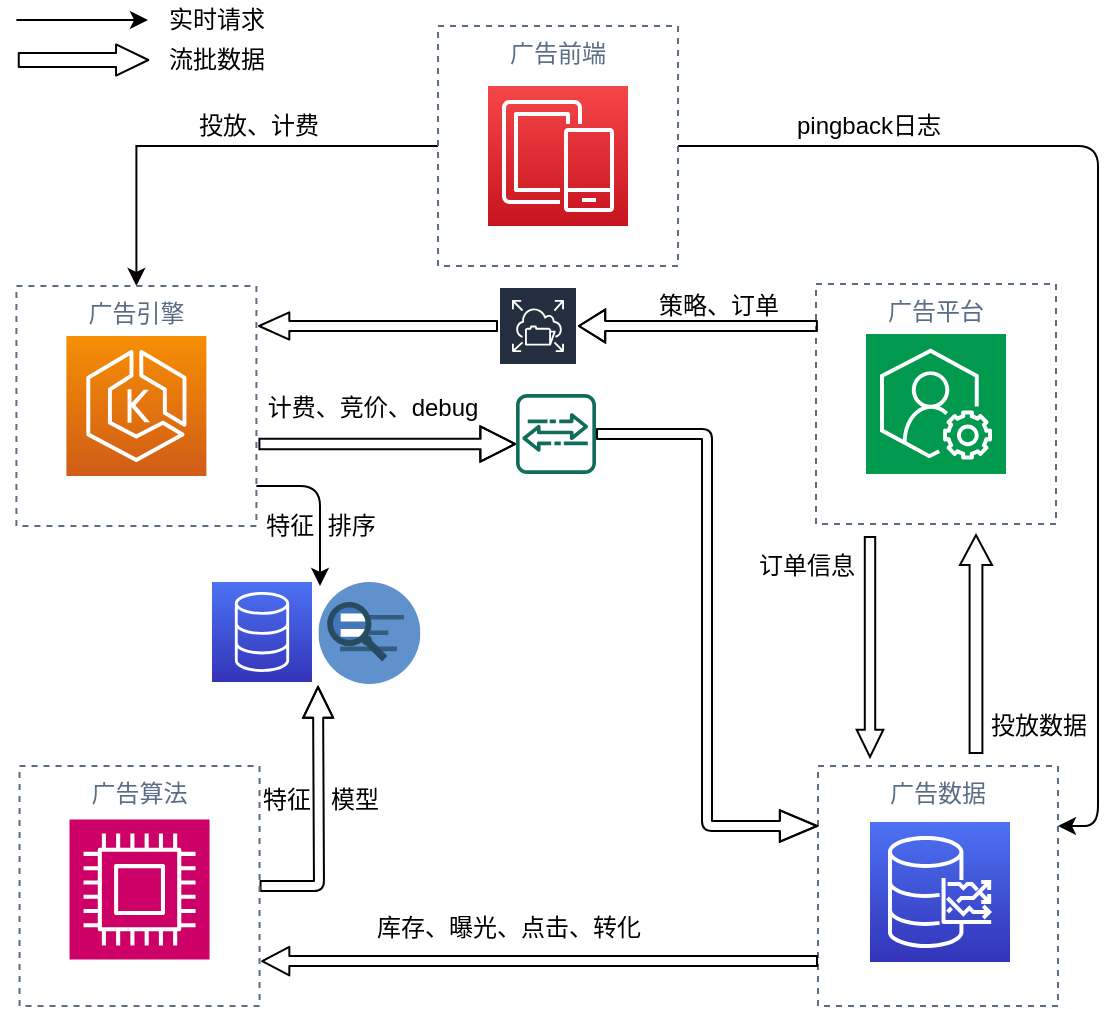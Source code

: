 <mxfile version="20.5.1" type="github" pages="6">
  <diagram id="Ht1M8jgEwFfnCIfOTk4-" name="整体">
    <mxGraphModel dx="1697" dy="949" grid="0" gridSize="10" guides="1" tooltips="1" connect="1" arrows="1" fold="1" page="1" pageScale="1" pageWidth="1169" pageHeight="827" math="0" shadow="0">
      <root>
        <mxCell id="0" />
        <mxCell id="1" parent="0" />
        <mxCell id="BzYXWOELMdb0Y6V95ySH-1" style="edgeStyle=orthogonalEdgeStyle;rounded=0;orthogonalLoop=1;jettySize=auto;html=1;entryX=0.5;entryY=0;entryDx=0;entryDy=0;" parent="1" source="80s8uKXGqktHQ2wDigPO-4" target="80s8uKXGqktHQ2wDigPO-13" edge="1">
          <mxGeometry relative="1" as="geometry" />
        </mxCell>
        <mxCell id="BzYXWOELMdb0Y6V95ySH-86" value="" style="edgeStyle=orthogonalEdgeStyle;rounded=1;orthogonalLoop=1;jettySize=auto;html=1;" parent="1" source="80s8uKXGqktHQ2wDigPO-13" edge="1">
          <mxGeometry relative="1" as="geometry">
            <mxPoint x="391" y="390" as="targetPoint" />
            <Array as="points">
              <mxPoint x="391" y="340" />
            </Array>
          </mxGeometry>
        </mxCell>
        <mxCell id="BzYXWOELMdb0Y6V95ySH-89" value="" style="group" parent="1" vertex="1" connectable="0">
          <mxGeometry x="640" y="480" width="120" height="120" as="geometry" />
        </mxCell>
        <mxCell id="BzYXWOELMdb0Y6V95ySH-3" value="广告数据" style="fillColor=none;strokeColor=#5A6C86;dashed=1;verticalAlign=top;fontStyle=0;fontColor=#5A6C86;labelBackgroundColor=#ffffff;" parent="BzYXWOELMdb0Y6V95ySH-89" vertex="1">
          <mxGeometry width="120" height="120" as="geometry" />
        </mxCell>
        <mxCell id="80s8uKXGqktHQ2wDigPO-20" value="" style="outlineConnect=0;fontColor=#232F3E;gradientColor=#4D72F3;gradientDirection=north;fillColor=#3334B9;strokeColor=#ffffff;dashed=0;verticalLabelPosition=bottom;verticalAlign=top;align=center;html=1;fontSize=12;fontStyle=0;aspect=fixed;shape=mxgraph.aws4.resourceIcon;resIcon=mxgraph.aws4.timestream;labelBackgroundColor=#ffffff;container=0;" parent="BzYXWOELMdb0Y6V95ySH-89" vertex="1">
          <mxGeometry x="26" y="28" width="70" height="70" as="geometry" />
        </mxCell>
        <mxCell id="80s8uKXGqktHQ2wDigPO-18" value="" style="outlineConnect=0;fontColor=#232F3E;gradientDirection=north;strokeColor=#ffffff;dashed=0;verticalLabelPosition=bottom;verticalAlign=top;align=center;html=1;fontSize=12;fontStyle=0;aspect=fixed;shape=mxgraph.aws4.resourceIcon;resIcon=mxgraph.aws4.compute;labelBackgroundColor=#ffffff;fillColor=#CC0066;container=0;" parent="1" vertex="1">
          <mxGeometry x="265.77" y="506.772" width="70" height="70" as="geometry" />
        </mxCell>
        <mxCell id="BzYXWOELMdb0Y6V95ySH-101" style="edgeStyle=orthogonalEdgeStyle;shape=flexArrow;rounded=1;orthogonalLoop=1;jettySize=auto;html=1;width=5;endWidth=8.966;endSize=4.793;" parent="1" source="BzYXWOELMdb0Y6V95ySH-6" edge="1">
          <mxGeometry relative="1" as="geometry">
            <mxPoint x="390" y="440" as="targetPoint" />
          </mxGeometry>
        </mxCell>
        <mxCell id="BzYXWOELMdb0Y6V95ySH-6" value="广告算法" style="fillColor=none;strokeColor=#5A6C86;dashed=1;verticalAlign=top;fontStyle=0;fontColor=#5A6C86;labelBackgroundColor=#ffffff;container=0;" parent="1" vertex="1">
          <mxGeometry x="240.77" y="480" width="120" height="120" as="geometry" />
        </mxCell>
        <mxCell id="BzYXWOELMdb0Y6V95ySH-110" style="edgeStyle=orthogonalEdgeStyle;shape=flexArrow;rounded=1;orthogonalLoop=1;jettySize=auto;html=1;entryX=0;entryY=0.25;entryDx=0;entryDy=0;width=5;endWidth=9.655;endSize=5.855;" parent="1" source="BzYXWOELMdb0Y6V95ySH-75" target="BzYXWOELMdb0Y6V95ySH-3" edge="1">
          <mxGeometry relative="1" as="geometry" />
        </mxCell>
        <mxCell id="ggAST1eTaiU3o_mUd9bN-1" style="edgeStyle=orthogonalEdgeStyle;shape=flexArrow;rounded=0;orthogonalLoop=1;jettySize=auto;html=1;exitX=1;exitY=0.75;exitDx=0;exitDy=0;width=5.333;endSize=5.443;endWidth=11.333;" parent="1" target="BzYXWOELMdb0Y6V95ySH-75" edge="1">
          <mxGeometry relative="1" as="geometry">
            <mxPoint x="481" y="319" as="targetPoint" />
            <mxPoint x="360.2" y="319" as="sourcePoint" />
            <Array as="points">
              <mxPoint x="460" y="319" />
              <mxPoint x="460" y="319" />
            </Array>
          </mxGeometry>
        </mxCell>
        <mxCell id="80s8uKXGqktHQ2wDigPO-13" value="广告引擎" style="fillColor=none;strokeColor=#5A6C86;dashed=1;verticalAlign=top;fontStyle=0;fontColor=#5A6C86;container=0;" parent="1" vertex="1">
          <mxGeometry x="239.2" y="240" width="120" height="120" as="geometry" />
        </mxCell>
        <mxCell id="80s8uKXGqktHQ2wDigPO-19" value="" style="outlineConnect=0;fontColor=#232F3E;gradientColor=#F78E04;gradientDirection=north;fillColor=#D05C17;strokeColor=#ffffff;dashed=0;verticalLabelPosition=bottom;verticalAlign=top;align=center;html=1;fontSize=12;fontStyle=0;aspect=fixed;shape=mxgraph.aws4.resourceIcon;resIcon=mxgraph.aws4.eks;container=0;" parent="1" vertex="1">
          <mxGeometry x="264.2" y="265" width="70" height="70" as="geometry" />
        </mxCell>
        <mxCell id="80s8uKXGqktHQ2wDigPO-21" value="" style="outlineConnect=0;fontColor=#232F3E;gradientDirection=north;strokeColor=#ffffff;dashed=0;verticalLabelPosition=bottom;verticalAlign=top;align=center;html=1;fontSize=12;fontStyle=0;aspect=fixed;shape=mxgraph.aws4.resourceIcon;resIcon=mxgraph.aws4.support;labelBackgroundColor=#ffffff;fillColor=#00994D;container=0;" parent="1" vertex="1">
          <mxGeometry x="664" y="264" width="70" height="70" as="geometry" />
        </mxCell>
        <mxCell id="BzYXWOELMdb0Y6V95ySH-106" style="edgeStyle=orthogonalEdgeStyle;shape=flexArrow;rounded=1;orthogonalLoop=1;jettySize=auto;html=1;width=5;endWidth=7.586;endSize=4.724;" parent="1" edge="1">
          <mxGeometry relative="1" as="geometry">
            <mxPoint x="360" y="260" as="targetPoint" />
            <mxPoint x="480" y="260.0" as="sourcePoint" />
          </mxGeometry>
        </mxCell>
        <mxCell id="4Cr9Zc9VG4RNHQCO2cu2-3" style="edgeStyle=orthogonalEdgeStyle;shape=flexArrow;rounded=0;orthogonalLoop=1;jettySize=auto;html=1;width=5.2;endSize=4.2;endWidth=7.12;" parent="1" edge="1">
          <mxGeometry relative="1" as="geometry">
            <mxPoint x="666" y="476" as="targetPoint" />
            <mxPoint x="666" y="365" as="sourcePoint" />
          </mxGeometry>
        </mxCell>
        <mxCell id="BzYXWOELMdb0Y6V95ySH-7" value="广告平台" style="fillColor=none;strokeColor=#5A6C86;dashed=1;verticalAlign=top;fontStyle=0;fontColor=#5A6C86;labelBackgroundColor=#ffffff;container=0;" parent="1" vertex="1">
          <mxGeometry x="639" y="239" width="120" height="120" as="geometry" />
        </mxCell>
        <mxCell id="80s8uKXGqktHQ2wDigPO-1" value="" style="outlineConnect=0;fontColor=#232F3E;gradientColor=#F54749;gradientDirection=north;fillColor=#C7131F;strokeColor=#ffffff;dashed=0;verticalLabelPosition=bottom;verticalAlign=top;align=center;html=1;fontSize=12;fontStyle=0;aspect=fixed;shape=mxgraph.aws4.resourceIcon;resIcon=mxgraph.aws4.mobile;container=0;" parent="1" vertex="1">
          <mxGeometry x="475" y="140" width="70" height="70" as="geometry" />
        </mxCell>
        <mxCell id="BzYXWOELMdb0Y6V95ySH-107" style="edgeStyle=orthogonalEdgeStyle;rounded=1;orthogonalLoop=1;jettySize=auto;html=1;entryX=1;entryY=0.25;entryDx=0;entryDy=0;" parent="1" source="80s8uKXGqktHQ2wDigPO-4" target="BzYXWOELMdb0Y6V95ySH-3" edge="1">
          <mxGeometry relative="1" as="geometry" />
        </mxCell>
        <mxCell id="80s8uKXGqktHQ2wDigPO-4" value="广告前端" style="fillColor=none;strokeColor=#5A6C86;dashed=1;verticalAlign=top;fontStyle=0;fontColor=#5A6C86;container=0;" parent="1" vertex="1">
          <mxGeometry x="450" y="110" width="120" height="120" as="geometry" />
        </mxCell>
        <mxCell id="BzYXWOELMdb0Y6V95ySH-102" style="edgeStyle=orthogonalEdgeStyle;shape=flexArrow;rounded=1;orthogonalLoop=1;jettySize=auto;html=1;entryX=1.007;entryY=0.813;entryDx=0;entryDy=0;entryPerimeter=0;exitX=0;exitY=0.813;exitDx=0;exitDy=0;exitPerimeter=0;width=5;endWidth=8.276;endSize=4.186;" parent="1" source="BzYXWOELMdb0Y6V95ySH-3" target="BzYXWOELMdb0Y6V95ySH-6" edge="1">
          <mxGeometry relative="1" as="geometry">
            <mxPoint x="640" y="570" as="sourcePoint" />
          </mxGeometry>
        </mxCell>
        <mxCell id="BzYXWOELMdb0Y6V95ySH-108" style="edgeStyle=orthogonalEdgeStyle;shape=flexArrow;rounded=1;orthogonalLoop=1;jettySize=auto;html=1;exitX=0.008;exitY=0.175;exitDx=0;exitDy=0;exitPerimeter=0;width=5;endWidth=10.345;endSize=4.034;" parent="1" source="BzYXWOELMdb0Y6V95ySH-7" edge="1">
          <mxGeometry relative="1" as="geometry">
            <mxPoint x="520" y="260.0" as="targetPoint" />
            <mxPoint x="632.0" y="260" as="sourcePoint" />
          </mxGeometry>
        </mxCell>
        <mxCell id="BzYXWOELMdb0Y6V95ySH-75" value="" style="outlineConnect=0;fontColor=#232F3E;gradientColor=none;fillColor=#116D5B;strokeColor=none;dashed=0;verticalLabelPosition=bottom;verticalAlign=top;align=center;html=1;fontSize=12;fontStyle=0;aspect=fixed;shape=mxgraph.aws4.agent2;labelBackgroundColor=#ffffff;" parent="1" vertex="1">
          <mxGeometry x="489" y="294" width="40" height="40" as="geometry" />
        </mxCell>
        <mxCell id="BzYXWOELMdb0Y6V95ySH-114" value="" style="outlineConnect=0;fontColor=#232F3E;gradientColor=none;strokeColor=#ffffff;fillColor=#232F3E;dashed=0;verticalLabelPosition=middle;verticalAlign=bottom;align=center;html=1;whiteSpace=wrap;fontSize=10;fontStyle=1;spacing=3;shape=mxgraph.aws4.productIcon;prIcon=mxgraph.aws4.elastic_file_system;labelBackgroundColor=#ffffff;" parent="1" vertex="1">
          <mxGeometry x="480" y="240" width="40" height="41" as="geometry" />
        </mxCell>
        <mxCell id="zntDD8Vcu25GKzzXNYuP-1" value="投放、计费" style="text;html=1;align=center;verticalAlign=middle;resizable=0;points=[];autosize=1;" parent="1" vertex="1">
          <mxGeometry x="320" y="150" width="80" height="20" as="geometry" />
        </mxCell>
        <mxCell id="zntDD8Vcu25GKzzXNYuP-2" value="计费、竞价、debug" style="text;html=1;align=center;verticalAlign=middle;resizable=0;points=[];autosize=1;" parent="1" vertex="1">
          <mxGeometry x="357" y="291" width="120" height="20" as="geometry" />
        </mxCell>
        <mxCell id="zntDD8Vcu25GKzzXNYuP-5" value="策略、订单" style="text;html=1;align=center;verticalAlign=middle;resizable=0;points=[];autosize=1;" parent="1" vertex="1">
          <mxGeometry x="550" y="240" width="80" height="20" as="geometry" />
        </mxCell>
        <mxCell id="zntDD8Vcu25GKzzXNYuP-6" value="特征&amp;nbsp; &amp;nbsp;模型" style="text;html=1;align=center;verticalAlign=middle;resizable=0;points=[];autosize=1;" parent="1" vertex="1">
          <mxGeometry x="355.77" y="486.77" width="70" height="20" as="geometry" />
        </mxCell>
        <mxCell id="zntDD8Vcu25GKzzXNYuP-7" value="特征&amp;nbsp; 排序" style="text;html=1;align=center;verticalAlign=middle;resizable=0;points=[];autosize=1;" parent="1" vertex="1">
          <mxGeometry x="355.77" y="350" width="70" height="20" as="geometry" />
        </mxCell>
        <mxCell id="zntDD8Vcu25GKzzXNYuP-9" value="" style="group" parent="1" vertex="1" connectable="0">
          <mxGeometry x="337" y="388" width="104.2" height="51" as="geometry" />
        </mxCell>
        <mxCell id="BzYXWOELMdb0Y6V95ySH-100" value="" style="outlineConnect=0;fontColor=#232F3E;gradientColor=#4D72F3;gradientDirection=north;fillColor=#3334B9;strokeColor=#ffffff;dashed=0;verticalLabelPosition=bottom;verticalAlign=top;align=center;html=1;fontSize=12;fontStyle=0;aspect=fixed;shape=mxgraph.aws4.resourceIcon;resIcon=mxgraph.aws4.database;" parent="zntDD8Vcu25GKzzXNYuP-9" vertex="1">
          <mxGeometry width="50" height="50" as="geometry" />
        </mxCell>
        <mxCell id="BzYXWOELMdb0Y6V95ySH-103" value="" style="aspect=fixed;perimeter=ellipsePerimeter;html=1;align=center;shadow=0;dashed=0;fontColor=#4277BB;labelBackgroundColor=#ffffff;fontSize=12;spacingTop=3;image;image=img/lib/ibm/miscellaneous/retrieve_rank.svg;fillColor=#CC0066;gradientColor=none;" parent="zntDD8Vcu25GKzzXNYuP-9" vertex="1">
          <mxGeometry x="53.2" width="51" height="51" as="geometry" />
        </mxCell>
        <mxCell id="zntDD8Vcu25GKzzXNYuP-11" value="pingback日志" style="text;html=1;align=center;verticalAlign=middle;resizable=0;points=[];autosize=1;" parent="1" vertex="1">
          <mxGeometry x="620" y="150" width="90" height="20" as="geometry" />
        </mxCell>
        <mxCell id="zntDD8Vcu25GKzzXNYuP-12" value="订单信息" style="text;html=1;align=center;verticalAlign=middle;resizable=0;points=[];autosize=1;" parent="1" vertex="1">
          <mxGeometry x="604" y="370" width="60" height="20" as="geometry" />
        </mxCell>
        <mxCell id="zntDD8Vcu25GKzzXNYuP-13" value="投放数据" style="text;html=1;align=center;verticalAlign=middle;resizable=0;points=[];autosize=1;" parent="1" vertex="1">
          <mxGeometry x="720" y="450" width="60" height="20" as="geometry" />
        </mxCell>
        <mxCell id="zntDD8Vcu25GKzzXNYuP-15" value="库存、曝光、点击、转化" style="text;html=1;align=center;verticalAlign=middle;resizable=0;points=[];autosize=1;" parent="1" vertex="1">
          <mxGeometry x="410" y="551" width="150" height="20" as="geometry" />
        </mxCell>
        <mxCell id="38ZYLiRp07zNe-4LdflZ-5" value="" style="group" parent="1" vertex="1" connectable="0">
          <mxGeometry x="239.2" y="97" width="140" height="40" as="geometry" />
        </mxCell>
        <mxCell id="38ZYLiRp07zNe-4LdflZ-1" value="" style="endArrow=classic;html=1;" parent="38ZYLiRp07zNe-4LdflZ-5" edge="1">
          <mxGeometry width="50" height="50" relative="1" as="geometry">
            <mxPoint y="10" as="sourcePoint" />
            <mxPoint x="65.8" y="10" as="targetPoint" />
          </mxGeometry>
        </mxCell>
        <mxCell id="38ZYLiRp07zNe-4LdflZ-2" value="实时请求" style="text;html=1;align=center;verticalAlign=middle;resizable=0;points=[];autosize=1;" parent="38ZYLiRp07zNe-4LdflZ-5" vertex="1">
          <mxGeometry x="70" width="60" height="20" as="geometry" />
        </mxCell>
        <mxCell id="38ZYLiRp07zNe-4LdflZ-3" value="" style="shape=flexArrow;endArrow=classic;html=1;endWidth=7.658;endSize=5.048;width=6.897;" parent="38ZYLiRp07zNe-4LdflZ-5" edge="1">
          <mxGeometry width="50" height="50" relative="1" as="geometry">
            <mxPoint x="0.67" y="30" as="sourcePoint" />
            <mxPoint x="66.47" y="30" as="targetPoint" />
          </mxGeometry>
        </mxCell>
        <mxCell id="38ZYLiRp07zNe-4LdflZ-4" value="流批数据" style="text;html=1;align=center;verticalAlign=middle;resizable=0;points=[];autosize=1;" parent="38ZYLiRp07zNe-4LdflZ-5" vertex="1">
          <mxGeometry x="70" y="20" width="60" height="20" as="geometry" />
        </mxCell>
        <mxCell id="4Cr9Zc9VG4RNHQCO2cu2-4" style="edgeStyle=orthogonalEdgeStyle;shape=flexArrow;rounded=0;orthogonalLoop=1;jettySize=auto;html=1;endWidth=8.64;endSize=4.668;width=6.4;" parent="1" edge="1">
          <mxGeometry relative="1" as="geometry">
            <mxPoint x="719" y="364" as="targetPoint" />
            <mxPoint x="719" y="474" as="sourcePoint" />
          </mxGeometry>
        </mxCell>
      </root>
    </mxGraphModel>
  </diagram>
  <diagram id="yDbCPYu_Nll2axKAvYtP" name="前端边界图">
    <mxGraphModel dx="1697" dy="949" grid="0" gridSize="10" guides="1" tooltips="1" connect="1" arrows="1" fold="1" page="1" pageScale="1" pageWidth="827" pageHeight="1169" math="0" shadow="0">
      <root>
        <mxCell id="KdWkagkeOh0UaSwJcCsU-0" />
        <mxCell id="KdWkagkeOh0UaSwJcCsU-1" parent="KdWkagkeOh0UaSwJcCsU-0" />
        <mxCell id="WXtqFFxnk8P5zrN-pJCR-1" value="" style="outlineConnect=0;fontColor=#232F3E;gradientColor=#F54749;gradientDirection=north;fillColor=#C7131F;strokeColor=#ffffff;dashed=0;verticalLabelPosition=bottom;verticalAlign=top;align=center;html=1;fontSize=12;fontStyle=0;aspect=fixed;shape=mxgraph.aws4.resourceIcon;resIcon=mxgraph.aws4.mobile;" parent="KdWkagkeOh0UaSwJcCsU-1" vertex="1">
          <mxGeometry x="374" y="260" width="80" height="80" as="geometry" />
        </mxCell>
        <mxCell id="tZr6HLl3Ry7QnV1WgJkV-2" style="edgeStyle=orthogonalEdgeStyle;rounded=1;orthogonalLoop=1;jettySize=auto;html=1;" parent="KdWkagkeOh0UaSwJcCsU-1" source="WXtqFFxnk8P5zrN-pJCR-3" edge="1">
          <mxGeometry relative="1" as="geometry">
            <mxPoint x="196" y="495" as="targetPoint" />
            <Array as="points">
              <mxPoint x="196" y="410" />
              <mxPoint x="196" y="410" />
            </Array>
          </mxGeometry>
        </mxCell>
        <mxCell id="qN1W4yqXo5iNGcOwtLby-23" style="edgeStyle=none;rounded=0;orthogonalLoop=1;jettySize=auto;html=1;" parent="KdWkagkeOh0UaSwJcCsU-1" source="WXtqFFxnk8P5zrN-pJCR-3" edge="1">
          <mxGeometry relative="1" as="geometry">
            <mxPoint x="380.316" y="501" as="targetPoint" />
          </mxGeometry>
        </mxCell>
        <mxCell id="WXtqFFxnk8P5zrN-pJCR-3" value="" style="outlineConnect=0;fontColor=#232F3E;gradientColor=#F54749;gradientDirection=north;fillColor=#C7131F;strokeColor=#ffffff;dashed=0;verticalLabelPosition=bottom;verticalAlign=top;align=center;html=1;fontSize=12;fontStyle=0;aspect=fixed;shape=mxgraph.aws4.resourceIcon;resIcon=mxgraph.aws4.appsync;" parent="KdWkagkeOh0UaSwJcCsU-1" vertex="1">
          <mxGeometry x="166" y="254" width="80" height="80" as="geometry" />
        </mxCell>
        <mxCell id="WXtqFFxnk8P5zrN-pJCR-4" value="" style="edgeStyle=orthogonalEdgeStyle;rounded=0;orthogonalLoop=1;jettySize=auto;html=1;" parent="KdWkagkeOh0UaSwJcCsU-1" source="WXtqFFxnk8P5zrN-pJCR-1" target="WXtqFFxnk8P5zrN-pJCR-3" edge="1">
          <mxGeometry x="210" y="210" as="geometry">
            <Array as="points">
              <mxPoint x="370" y="300" />
              <mxPoint x="370" y="300" />
            </Array>
          </mxGeometry>
        </mxCell>
        <mxCell id="WXtqFFxnk8P5zrN-pJCR-5" value="SDK" style="text;html=1;resizable=0;autosize=1;align=center;verticalAlign=middle;points=[];fillColor=none;strokeColor=none;rounded=0;" parent="KdWkagkeOh0UaSwJcCsU-1" vertex="1">
          <mxGeometry x="394" y="240" width="40" height="20" as="geometry" />
        </mxCell>
        <mxCell id="WXtqFFxnk8P5zrN-pJCR-6" value="mixer" style="text;html=1;resizable=0;autosize=1;align=center;verticalAlign=middle;points=[];fillColor=none;strokeColor=none;rounded=0;" parent="KdWkagkeOh0UaSwJcCsU-1" vertex="1">
          <mxGeometry x="186" y="234" width="40" height="20" as="geometry" />
        </mxCell>
        <mxCell id="uf8khVCbZngQ-ly7zQHi-1" value="广告前端" style="fillColor=none;strokeColor=#5A6C86;dashed=1;verticalAlign=top;fontStyle=1;labelBackgroundColor=#ffffff;fontColor=#FF0000;" parent="KdWkagkeOh0UaSwJcCsU-1" vertex="1">
          <mxGeometry x="140" y="210" width="520" height="140" as="geometry" />
        </mxCell>
        <mxCell id="dBvJ-0v33Lm4-jKLlcKS-3" value="pingback日志" style="text;html=1;align=center;verticalAlign=middle;resizable=0;points=[];autosize=1;" parent="KdWkagkeOh0UaSwJcCsU-1" vertex="1">
          <mxGeometry x="330" y="370" width="90" height="20" as="geometry" />
        </mxCell>
        <mxCell id="dBvJ-0v33Lm4-jKLlcKS-4" value="移动端广告投放请求" style="text;html=1;align=center;verticalAlign=middle;resizable=0;points=[];autosize=1;" parent="KdWkagkeOh0UaSwJcCsU-1" vertex="1">
          <mxGeometry x="100" y="410" width="120" height="20" as="geometry" />
        </mxCell>
        <mxCell id="dBvJ-0v33Lm4-jKLlcKS-5" value="tracking请求" style="text;html=1;align=center;verticalAlign=middle;resizable=0;points=[];autosize=1;" parent="KdWkagkeOh0UaSwJcCsU-1" vertex="1">
          <mxGeometry x="246" y="410" width="80" height="20" as="geometry" />
        </mxCell>
        <mxCell id="qN1W4yqXo5iNGcOwtLby-0" value="http" style="text;html=1;align=center;verticalAlign=middle;resizable=0;points=[];autosize=1;" parent="KdWkagkeOh0UaSwJcCsU-1" vertex="1">
          <mxGeometry x="380" y="350" width="40" height="20" as="geometry" />
        </mxCell>
        <mxCell id="msfEPt7qNCTLLHoa5PI8-0" style="edgeStyle=orthogonalEdgeStyle;rounded=0;orthogonalLoop=1;jettySize=auto;html=1;entryX=0.45;entryY=-0.036;entryDx=0;entryDy=0;entryPerimeter=0;" parent="KdWkagkeOh0UaSwJcCsU-1" source="qN1W4yqXo5iNGcOwtLby-2" target="ydY4IdQ3N9qJ6Rlvzkb0-1" edge="1">
          <mxGeometry relative="1" as="geometry" />
        </mxCell>
        <mxCell id="msfEPt7qNCTLLHoa5PI8-3" style="edgeStyle=orthogonalEdgeStyle;rounded=0;orthogonalLoop=1;jettySize=auto;html=1;entryX=1;entryY=0.5;entryDx=0;entryDy=0;" parent="KdWkagkeOh0UaSwJcCsU-1" source="qN1W4yqXo5iNGcOwtLby-2" target="GKrcUpghc7v73pmIhDf1-1" edge="1">
          <mxGeometry relative="1" as="geometry" />
        </mxCell>
        <mxCell id="qN1W4yqXo5iNGcOwtLby-2" value="" style="outlineConnect=0;fontColor=#232F3E;gradientColor=none;fillColor=#232F3E;strokeColor=none;dashed=0;verticalLabelPosition=bottom;verticalAlign=top;align=center;html=1;fontSize=12;fontStyle=0;aspect=fixed;pointerEvents=1;shape=mxgraph.aws4.users;" parent="KdWkagkeOh0UaSwJcCsU-1" vertex="1">
          <mxGeometry x="570" y="266" width="68" height="68" as="geometry" />
        </mxCell>
        <mxCell id="qN1W4yqXo5iNGcOwtLby-3" value="内部系统" style="text;html=1;align=center;verticalAlign=middle;resizable=0;points=[];autosize=1;" parent="KdWkagkeOh0UaSwJcCsU-1" vertex="1">
          <mxGeometry x="570" y="234" width="60" height="20" as="geometry" />
        </mxCell>
        <mxCell id="qN1W4yqXo5iNGcOwtLby-13" value="http" style="text;html=1;align=center;verticalAlign=middle;resizable=0;points=[];autosize=1;" parent="KdWkagkeOh0UaSwJcCsU-1" vertex="1">
          <mxGeometry x="290" y="280" width="40" height="20" as="geometry" />
        </mxCell>
        <mxCell id="qN1W4yqXo5iNGcOwtLby-17" value="PCW广告投放请求" style="text;html=1;align=center;verticalAlign=middle;resizable=0;points=[];autosize=1;" parent="KdWkagkeOh0UaSwJcCsU-1" vertex="1">
          <mxGeometry x="254" y="430" width="120" height="20" as="geometry" />
        </mxCell>
        <mxCell id="qN1W4yqXo5iNGcOwtLby-18" value="http" style="text;html=1;align=center;verticalAlign=middle;resizable=0;points=[];autosize=1;" parent="KdWkagkeOh0UaSwJcCsU-1" vertex="1">
          <mxGeometry x="166" y="360" width="40" height="20" as="geometry" />
        </mxCell>
        <mxCell id="qN1W4yqXo5iNGcOwtLby-19" value="http" style="text;html=1;align=center;verticalAlign=middle;resizable=0;points=[];autosize=1;" parent="KdWkagkeOh0UaSwJcCsU-1" vertex="1">
          <mxGeometry x="236" y="360" width="40" height="20" as="geometry" />
        </mxCell>
        <mxCell id="sdUjP7qDIsSKH2jW4MRS-3" value="" style="edgeStyle=none;shape=flexArrow;rounded=0;orthogonalLoop=1;jettySize=auto;html=1;endWidth=14.222;endSize=3.78;width=6.667;" parent="KdWkagkeOh0UaSwJcCsU-1" source="sdUjP7qDIsSKH2jW4MRS-0" edge="1">
          <mxGeometry relative="1" as="geometry">
            <mxPoint x="414" y="501" as="targetPoint" />
          </mxGeometry>
        </mxCell>
        <mxCell id="sdUjP7qDIsSKH2jW4MRS-0" value="" style="outlineConnect=0;fontColor=#232F3E;gradientColor=none;fillColor=#3334B9;strokeColor=none;dashed=0;verticalLabelPosition=bottom;verticalAlign=top;align=center;html=1;fontSize=12;fontStyle=0;aspect=fixed;pointerEvents=1;shape=mxgraph.aws4.table;" parent="KdWkagkeOh0UaSwJcCsU-1" vertex="1">
          <mxGeometry x="384" y="400" width="60" height="60" as="geometry" />
        </mxCell>
        <mxCell id="sdUjP7qDIsSKH2jW4MRS-1" style="edgeStyle=orthogonalEdgeStyle;rounded=1;orthogonalLoop=1;jettySize=auto;html=1;" parent="KdWkagkeOh0UaSwJcCsU-1" source="WXtqFFxnk8P5zrN-pJCR-1" target="sdUjP7qDIsSKH2jW4MRS-0" edge="1">
          <mxGeometry relative="1" as="geometry">
            <mxPoint x="414" y="340" as="sourcePoint" />
            <mxPoint x="414" y="500" as="targetPoint" />
          </mxGeometry>
        </mxCell>
        <mxCell id="sdUjP7qDIsSKH2jW4MRS-2" value="大数据" style="text;html=1;align=center;verticalAlign=middle;resizable=0;points=[];autosize=1;" parent="KdWkagkeOh0UaSwJcCsU-1" vertex="1">
          <mxGeometry x="440" y="420" width="50" height="20" as="geometry" />
        </mxCell>
        <mxCell id="sdUjP7qDIsSKH2jW4MRS-4" value="HDFS" style="text;html=1;align=center;verticalAlign=middle;resizable=0;points=[];autosize=1;" parent="KdWkagkeOh0UaSwJcCsU-1" vertex="1">
          <mxGeometry x="414" y="460" width="50" height="20" as="geometry" />
        </mxCell>
        <mxCell id="ydY4IdQ3N9qJ6Rlvzkb0-0" value="" style="outlineConnect=0;fontColor=#232F3E;gradientDirection=north;strokeColor=#ffffff;dashed=0;verticalLabelPosition=bottom;verticalAlign=top;align=center;html=1;fontSize=12;fontStyle=0;aspect=fixed;shape=mxgraph.aws4.resourceIcon;resIcon=mxgraph.aws4.support;labelBackgroundColor=#ffffff;fillColor=#00994D;container=0;" parent="KdWkagkeOh0UaSwJcCsU-1" vertex="1">
          <mxGeometry x="575" y="525" width="70" height="70" as="geometry" />
        </mxCell>
        <mxCell id="ydY4IdQ3N9qJ6Rlvzkb0-1" value="广告平台" style="fillColor=none;strokeColor=#5A6C86;dashed=1;verticalAlign=top;fontStyle=0;fontColor=#5A6C86;labelBackgroundColor=#ffffff;container=0;" parent="KdWkagkeOh0UaSwJcCsU-1" vertex="1">
          <mxGeometry x="550" y="500" width="120" height="110" as="geometry" />
        </mxCell>
        <mxCell id="7GJntPOCLif4-sOnsEc--0" value="广告引擎" style="fillColor=none;strokeColor=#5A6C86;dashed=1;verticalAlign=top;fontStyle=0;fontColor=#5A6C86;container=0;" parent="KdWkagkeOh0UaSwJcCsU-1" vertex="1">
          <mxGeometry x="134" y="500" width="120" height="110" as="geometry" />
        </mxCell>
        <mxCell id="7GJntPOCLif4-sOnsEc--1" value="" style="outlineConnect=0;fontColor=#232F3E;gradientColor=#F78E04;gradientDirection=north;fillColor=#D05C17;strokeColor=#ffffff;dashed=0;verticalLabelPosition=bottom;verticalAlign=top;align=center;html=1;fontSize=12;fontStyle=0;aspect=fixed;shape=mxgraph.aws4.resourceIcon;resIcon=mxgraph.aws4.eks;container=0;" parent="KdWkagkeOh0UaSwJcCsU-1" vertex="1">
          <mxGeometry x="159" y="525" width="70" height="70" as="geometry" />
        </mxCell>
        <mxCell id="GKrcUpghc7v73pmIhDf1-0" value="" style="group" parent="KdWkagkeOh0UaSwJcCsU-1" vertex="1" connectable="0">
          <mxGeometry x="340" y="501" width="120" height="120" as="geometry" />
        </mxCell>
        <mxCell id="GKrcUpghc7v73pmIhDf1-1" value="广告数据" style="fillColor=none;strokeColor=#5A6C86;dashed=1;verticalAlign=top;fontStyle=0;fontColor=#5A6C86;labelBackgroundColor=#ffffff;" parent="GKrcUpghc7v73pmIhDf1-0" vertex="1">
          <mxGeometry width="120" height="110" as="geometry" />
        </mxCell>
        <mxCell id="GKrcUpghc7v73pmIhDf1-2" value="" style="outlineConnect=0;fontColor=#232F3E;gradientColor=#4D72F3;gradientDirection=north;fillColor=#3334B9;strokeColor=#ffffff;dashed=0;verticalLabelPosition=bottom;verticalAlign=top;align=center;html=1;fontSize=12;fontStyle=0;aspect=fixed;shape=mxgraph.aws4.resourceIcon;resIcon=mxgraph.aws4.timestream;labelBackgroundColor=#ffffff;container=0;" parent="GKrcUpghc7v73pmIhDf1-0" vertex="1">
          <mxGeometry x="26" y="28" width="70" height="70" as="geometry" />
        </mxCell>
        <mxCell id="msfEPt7qNCTLLHoa5PI8-1" value="http" style="text;html=1;align=center;verticalAlign=middle;resizable=0;points=[];autosize=1;" parent="KdWkagkeOh0UaSwJcCsU-1" vertex="1">
          <mxGeometry x="605" y="360" width="40" height="20" as="geometry" />
        </mxCell>
        <mxCell id="msfEPt7qNCTLLHoa5PI8-2" value="奇甄获取广告主、素材生产、&lt;br&gt;用户登录数据" style="text;html=1;align=center;verticalAlign=middle;resizable=0;points=[];autosize=1;" parent="KdWkagkeOh0UaSwJcCsU-1" vertex="1">
          <mxGeometry x="600" y="420" width="170" height="30" as="geometry" />
        </mxCell>
        <mxCell id="msfEPt7qNCTLLHoa5PI8-4" value="apollo" style="text;html=1;align=center;verticalAlign=middle;resizable=0;points=[];autosize=1;" parent="KdWkagkeOh0UaSwJcCsU-1" vertex="1">
          <mxGeometry x="510" y="390" width="50" height="20" as="geometry" />
        </mxCell>
        <mxCell id="msfEPt7qNCTLLHoa5PI8-5" value="http&lt;br&gt;" style="text;html=1;align=center;verticalAlign=middle;resizable=0;points=[];autosize=1;" parent="KdWkagkeOh0UaSwJcCsU-1" vertex="1">
          <mxGeometry x="510" y="350" width="40" height="20" as="geometry" />
        </mxCell>
        <mxCell id="msfEPt7qNCTLLHoa5PI8-7" value="titan" style="text;html=1;align=center;verticalAlign=middle;resizable=0;points=[];autosize=1;" parent="KdWkagkeOh0UaSwJcCsU-1" vertex="1">
          <mxGeometry x="510" y="410" width="40" height="20" as="geometry" />
        </mxCell>
        <mxCell id="msfEPt7qNCTLLHoa5PI8-8" value="AA" style="text;html=1;align=center;verticalAlign=middle;resizable=0;points=[];autosize=1;" parent="KdWkagkeOh0UaSwJcCsU-1" vertex="1">
          <mxGeometry x="515" y="430" width="30" height="20" as="geometry" />
        </mxCell>
      </root>
    </mxGraphModel>
  </diagram>
  <diagram id="kgp_9NfSpocd47X-NfcW" name="数据边界图">
    <mxGraphModel dx="1697" dy="949" grid="0" gridSize="10" guides="1" tooltips="1" connect="1" arrows="1" fold="1" page="1" pageScale="1" pageWidth="827" pageHeight="1169" math="0" shadow="0">
      <root>
        <mxCell id="JSlR4FGpFaE8FHr0aU_a-0" />
        <mxCell id="JSlR4FGpFaE8FHr0aU_a-1" parent="JSlR4FGpFaE8FHr0aU_a-0" />
        <mxCell id="0Lp62ipD5Jpq3mA8Vx1w-0" value="广告前端" style="fillColor=none;strokeColor=#5A6C86;dashed=1;verticalAlign=top;fontStyle=0;fontColor=#5A6C86;container=0;" parent="JSlR4FGpFaE8FHr0aU_a-1" vertex="1">
          <mxGeometry x="645" y="581" width="100" height="101.5" as="geometry" />
        </mxCell>
        <mxCell id="0Lp62ipD5Jpq3mA8Vx1w-1" value="广告平台" style="fillColor=none;strokeColor=#5A6C86;dashed=1;verticalAlign=top;fontStyle=0;fontColor=#5A6C86;container=0;" parent="JSlR4FGpFaE8FHr0aU_a-1" vertex="1">
          <mxGeometry x="124.75" y="581.5" width="100" height="101.5" as="geometry" />
        </mxCell>
        <mxCell id="0Lp62ipD5Jpq3mA8Vx1w-2" value="大数据" style="fillColor=none;strokeColor=#5A6C86;dashed=1;verticalAlign=top;fontStyle=0;fontColor=#5A6C86;container=0;" parent="JSlR4FGpFaE8FHr0aU_a-1" vertex="1">
          <mxGeometry x="130" y="57.5" width="100" height="101.5" as="geometry" />
        </mxCell>
        <mxCell id="0Lp62ipD5Jpq3mA8Vx1w-3" value="广告数据" style="fillColor=none;strokeColor=#5A6C86;dashed=1;verticalAlign=top;fontStyle=1;container=0;fontColor=#FF0000;" parent="JSlR4FGpFaE8FHr0aU_a-1" vertex="1">
          <mxGeometry x="364.3" y="346.5" width="125.7" height="132.75" as="geometry" />
        </mxCell>
        <mxCell id="0Lp62ipD5Jpq3mA8Vx1w-4" value="广告引擎" style="fillColor=none;strokeColor=#5A6C86;dashed=1;verticalAlign=top;fontStyle=0;fontColor=#5A6C86;container=0;" parent="JSlR4FGpFaE8FHr0aU_a-1" vertex="1">
          <mxGeometry x="630" y="54.5" width="100" height="101.5" as="geometry" />
        </mxCell>
        <mxCell id="0Lp62ipD5Jpq3mA8Vx1w-5" value="" style="outlineConnect=0;fontColor=#232F3E;gradientColor=#F78E04;gradientDirection=north;fillColor=#D05C17;strokeColor=#ffffff;dashed=0;verticalLabelPosition=bottom;verticalAlign=top;align=center;html=1;fontSize=12;fontStyle=0;aspect=fixed;shape=mxgraph.aws4.resourceIcon;resIcon=mxgraph.aws4.eks;container=0;" parent="JSlR4FGpFaE8FHr0aU_a-1" vertex="1">
          <mxGeometry x="645" y="77.5" width="70" height="70" as="geometry" />
        </mxCell>
        <mxCell id="0Lp62ipD5Jpq3mA8Vx1w-6" value="" style="outlineConnect=0;fontColor=#232F3E;gradientDirection=north;strokeColor=#ffffff;dashed=0;verticalLabelPosition=bottom;verticalAlign=top;align=center;html=1;fontSize=12;fontStyle=0;aspect=fixed;shape=mxgraph.aws4.resourceIcon;resIcon=mxgraph.aws4.support;labelBackgroundColor=#ffffff;fillColor=#00994D;container=0;" parent="JSlR4FGpFaE8FHr0aU_a-1" vertex="1">
          <mxGeometry x="140" y="603" width="69.5" height="69.5" as="geometry" />
        </mxCell>
        <mxCell id="0Lp62ipD5Jpq3mA8Vx1w-7" value="" style="outlineConnect=0;fontColor=#232F3E;gradientDirection=north;strokeColor=#ffffff;dashed=0;verticalLabelPosition=bottom;verticalAlign=top;align=center;html=1;fontSize=12;fontStyle=0;aspect=fixed;shape=mxgraph.aws4.resourceIcon;resIcon=mxgraph.aws4.compute;labelBackgroundColor=#ffffff;fillColor=#CC0066;container=0;" parent="JSlR4FGpFaE8FHr0aU_a-1" vertex="1">
          <mxGeometry x="340" y="81.002" width="70" height="70" as="geometry" />
        </mxCell>
        <mxCell id="0Lp62ipD5Jpq3mA8Vx1w-8" value="" style="outlineConnect=0;fontColor=#232F3E;gradientColor=#4D72F3;gradientDirection=north;fillColor=#3334B9;strokeColor=#ffffff;dashed=0;verticalLabelPosition=bottom;verticalAlign=top;align=center;html=1;fontSize=12;fontStyle=0;aspect=fixed;shape=mxgraph.aws4.resourceIcon;resIcon=mxgraph.aws4.timestream;labelBackgroundColor=#ffffff;container=0;" parent="JSlR4FGpFaE8FHr0aU_a-1" vertex="1">
          <mxGeometry x="376.46" y="370" width="101.38" height="101.38" as="geometry" />
        </mxCell>
        <mxCell id="0Lp62ipD5Jpq3mA8Vx1w-9" value="" style="outlineConnect=0;fontColor=#232F3E;gradientColor=#F54749;gradientDirection=north;fillColor=#C7131F;strokeColor=#ffffff;dashed=0;verticalLabelPosition=bottom;verticalAlign=top;align=center;html=1;fontSize=12;fontStyle=0;aspect=fixed;shape=mxgraph.aws4.resourceIcon;resIcon=mxgraph.aws4.mobile;" parent="JSlR4FGpFaE8FHr0aU_a-1" vertex="1">
          <mxGeometry x="662.25" y="606" width="67.75" height="67.75" as="geometry" />
        </mxCell>
        <mxCell id="0Lp62ipD5Jpq3mA8Vx1w-10" value="" style="outlineConnect=0;fontColor=#232F3E;gradientColor=none;fillColor=#3334B9;strokeColor=none;dashed=0;verticalLabelPosition=bottom;verticalAlign=top;align=center;html=1;fontSize=12;fontStyle=0;aspect=fixed;pointerEvents=1;shape=mxgraph.aws4.rds_mysql_instance;labelBackgroundColor=#ffffff;" parent="JSlR4FGpFaE8FHr0aU_a-1" vertex="1">
          <mxGeometry x="130" y="416" width="69" height="69" as="geometry" />
        </mxCell>
        <mxCell id="0Lp62ipD5Jpq3mA8Vx1w-11" style="edgeStyle=orthogonalEdgeStyle;shape=flexArrow;rounded=1;orthogonalLoop=1;jettySize=auto;html=1;width=5;endWidth=10.345;endSize=4.034;" parent="JSlR4FGpFaE8FHr0aU_a-1" edge="1">
          <mxGeometry relative="1" as="geometry">
            <mxPoint x="500" y="406.26" as="targetPoint" />
            <mxPoint x="580" y="406.13" as="sourcePoint" />
            <Array as="points">
              <mxPoint x="530" y="406.13" />
              <mxPoint x="530" y="406.13" />
            </Array>
          </mxGeometry>
        </mxCell>
        <mxCell id="0Lp62ipD5Jpq3mA8Vx1w-12" value="HDFS" style="text;html=1;align=center;verticalAlign=middle;resizable=0;points=[];autosize=1;" parent="JSlR4FGpFaE8FHr0aU_a-1" vertex="1">
          <mxGeometry x="250" y="220" width="50" height="20" as="geometry" />
        </mxCell>
        <mxCell id="0Lp62ipD5Jpq3mA8Vx1w-13" value="" style="edgeStyle=orthogonalEdgeStyle;shape=flexArrow;rounded=1;orthogonalLoop=1;jettySize=auto;html=1;width=5.333;endSize=3.553;endWidth=9.778;" parent="JSlR4FGpFaE8FHr0aU_a-1" edge="1">
          <mxGeometry relative="1" as="geometry">
            <mxPoint x="179" y="160" as="sourcePoint" />
            <mxPoint x="240" y="264" as="targetPoint" />
            <Array as="points">
              <mxPoint x="179" y="264" />
            </Array>
          </mxGeometry>
        </mxCell>
        <mxCell id="0Lp62ipD5Jpq3mA8Vx1w-14" value="pingback数据&lt;br&gt;vv，dau数据" style="text;html=1;align=center;verticalAlign=middle;resizable=0;points=[];autosize=1;" parent="JSlR4FGpFaE8FHr0aU_a-1" vertex="1">
          <mxGeometry x="180" y="190" width="90" height="30" as="geometry" />
        </mxCell>
        <mxCell id="0Lp62ipD5Jpq3mA8Vx1w-15" value="" style="shape=flexArrow;endArrow=classic;html=1;" parent="JSlR4FGpFaE8FHr0aU_a-1" edge="1">
          <mxGeometry width="50" height="50" relative="1" as="geometry">
            <mxPoint x="173.5" y="580" as="sourcePoint" />
            <mxPoint x="173.5" y="490" as="targetPoint" />
          </mxGeometry>
        </mxCell>
        <mxCell id="0Lp62ipD5Jpq3mA8Vx1w-16" value="" style="shape=flexArrow;endArrow=classic;html=1;entryX=0.5;entryY=0;entryDx=0;entryDy=0;" parent="JSlR4FGpFaE8FHr0aU_a-1" edge="1">
          <mxGeometry width="50" height="50" relative="1" as="geometry">
            <mxPoint x="679.5" y="160" as="sourcePoint" />
            <mxPoint x="680" y="346.5" as="targetPoint" />
            <Array as="points">
              <mxPoint x="679.5" y="240" />
            </Array>
          </mxGeometry>
        </mxCell>
        <mxCell id="0Lp62ipD5Jpq3mA8Vx1w-17" value="库存&lt;br&gt;计费&lt;br&gt;日志" style="text;html=1;align=center;verticalAlign=middle;resizable=0;points=[];autosize=1;" parent="JSlR4FGpFaE8FHr0aU_a-1" vertex="1">
          <mxGeometry x="630" y="210" width="40" height="50" as="geometry" />
        </mxCell>
        <mxCell id="0Lp62ipD5Jpq3mA8Vx1w-18" value="Debug&lt;br&gt;计费&lt;br&gt;日志" style="text;html=1;align=center;verticalAlign=middle;resizable=0;points=[];autosize=1;" parent="JSlR4FGpFaE8FHr0aU_a-1" vertex="1">
          <mxGeometry x="680" y="210.5" width="50" height="50" as="geometry" />
        </mxCell>
        <mxCell id="0Lp62ipD5Jpq3mA8Vx1w-19" value="" style="edgeStyle=orthogonalEdgeStyle;shape=flexArrow;rounded=1;orthogonalLoop=1;jettySize=auto;html=1;width=5.333;endSize=3.553;endWidth=9.778;" parent="JSlR4FGpFaE8FHr0aU_a-1" edge="1">
          <mxGeometry relative="1" as="geometry">
            <mxPoint x="380" y="160" as="sourcePoint" />
            <mxPoint x="310" y="263" as="targetPoint" />
            <Array as="points">
              <mxPoint x="380" y="263" />
            </Array>
          </mxGeometry>
        </mxCell>
        <mxCell id="0Lp62ipD5Jpq3mA8Vx1w-20" value="用户画像标签&lt;br&gt;视频标签" style="text;html=1;align=center;verticalAlign=middle;resizable=0;points=[];autosize=1;" parent="JSlR4FGpFaE8FHr0aU_a-1" vertex="1">
          <mxGeometry x="290" y="195" width="90" height="30" as="geometry" />
        </mxCell>
        <mxCell id="0Lp62ipD5Jpq3mA8Vx1w-21" value="" style="edgeStyle=orthogonalEdgeStyle;shape=flexArrow;rounded=1;orthogonalLoop=1;jettySize=auto;html=1;width=5.333;endSize=3.553;endWidth=9.778;" parent="JSlR4FGpFaE8FHr0aU_a-1" edge="1">
          <mxGeometry relative="1" as="geometry">
            <mxPoint x="279" y="310" as="sourcePoint" />
            <mxPoint x="360" y="414" as="targetPoint" />
            <Array as="points">
              <mxPoint x="279" y="414" />
            </Array>
          </mxGeometry>
        </mxCell>
        <mxCell id="0Lp62ipD5Jpq3mA8Vx1w-22" value="http" style="text;html=1;resizable=0;autosize=1;align=center;verticalAlign=middle;points=[];fillColor=none;strokeColor=none;rounded=0;" parent="JSlR4FGpFaE8FHr0aU_a-1" vertex="1">
          <mxGeometry x="537.84" y="495" width="40" height="20" as="geometry" />
        </mxCell>
        <mxCell id="0Lp62ipD5Jpq3mA8Vx1w-23" value="&lt;br&gt;aa查询&lt;br&gt;titan查询" style="text;html=1;align=center;verticalAlign=middle;resizable=0;points=[];autosize=1;" parent="JSlR4FGpFaE8FHr0aU_a-1" vertex="1">
          <mxGeometry x="530" y="515" width="60" height="50" as="geometry" />
        </mxCell>
        <mxCell id="0Lp62ipD5Jpq3mA8Vx1w-24" value="http" style="text;html=1;align=center;verticalAlign=middle;resizable=0;points=[];autosize=1;" parent="JSlR4FGpFaE8FHr0aU_a-1" vertex="1">
          <mxGeometry x="500" y="260.5" width="40" height="20" as="geometry" />
        </mxCell>
        <mxCell id="0Lp62ipD5Jpq3mA8Vx1w-25" value="" style="endArrow=classic;html=1;exitX=0;exitY=0.5;exitDx=0;exitDy=0;entryX=0.83;entryY=0.001;entryDx=0;entryDy=0;entryPerimeter=0;" parent="JSlR4FGpFaE8FHr0aU_a-1" source="0Lp62ipD5Jpq3mA8Vx1w-4" target="0Lp62ipD5Jpq3mA8Vx1w-3" edge="1">
          <mxGeometry width="50" height="50" relative="1" as="geometry">
            <mxPoint x="620" y="110" as="sourcePoint" />
            <mxPoint x="440" y="340" as="targetPoint" />
            <Array as="points">
              <mxPoint x="470" y="105" />
            </Array>
          </mxGeometry>
        </mxCell>
        <mxCell id="0Lp62ipD5Jpq3mA8Vx1w-26" value="提供业务定制查询&lt;br&gt;例如：奇胜订单累计ctr&lt;br&gt;订单累计缺失量" style="text;html=1;align=center;verticalAlign=middle;resizable=0;points=[];autosize=1;" parent="JSlR4FGpFaE8FHr0aU_a-1" vertex="1">
          <mxGeometry x="487.84" y="120" width="140" height="50" as="geometry" />
        </mxCell>
        <mxCell id="0Lp62ipD5Jpq3mA8Vx1w-27" value="http" style="text;html=1;align=center;verticalAlign=middle;resizable=0;points=[];autosize=1;" parent="JSlR4FGpFaE8FHr0aU_a-1" vertex="1">
          <mxGeometry x="290" y="495" width="40" height="20" as="geometry" />
        </mxCell>
        <mxCell id="0Lp62ipD5Jpq3mA8Vx1w-28" value="&lt;br&gt;广告主报表&lt;br&gt;marketing api 数据" style="text;html=1;align=center;verticalAlign=middle;resizable=0;points=[];autosize=1;" parent="JSlR4FGpFaE8FHr0aU_a-1" vertex="1">
          <mxGeometry x="245" y="530" width="110" height="50" as="geometry" />
        </mxCell>
        <mxCell id="0Lp62ipD5Jpq3mA8Vx1w-29" style="edgeStyle=orthogonalEdgeStyle;shape=flexArrow;rounded=1;orthogonalLoop=1;jettySize=auto;html=1;width=5;endWidth=10.345;endSize=4.034;" parent="JSlR4FGpFaE8FHr0aU_a-1" edge="1">
          <mxGeometry relative="1" as="geometry">
            <mxPoint x="360" y="450" as="targetPoint" />
            <mxPoint x="210" y="450" as="sourcePoint" />
            <Array as="points">
              <mxPoint x="210" y="450" />
            </Array>
          </mxGeometry>
        </mxCell>
        <mxCell id="0Lp62ipD5Jpq3mA8Vx1w-30" value="" style="endArrow=classic;html=1;" parent="JSlR4FGpFaE8FHr0aU_a-1" edge="1">
          <mxGeometry width="50" height="50" relative="1" as="geometry">
            <mxPoint x="180" y="580" as="sourcePoint" />
            <mxPoint x="400" y="490" as="targetPoint" />
          </mxGeometry>
        </mxCell>
        <mxCell id="0Lp62ipD5Jpq3mA8Vx1w-31" value="素材，订单" style="text;html=1;align=center;verticalAlign=middle;resizable=0;points=[];autosize=1;" parent="JSlR4FGpFaE8FHr0aU_a-1" vertex="1">
          <mxGeometry x="90" y="530" width="80" height="20" as="geometry" />
        </mxCell>
        <mxCell id="0Lp62ipD5Jpq3mA8Vx1w-32" value="" style="endArrow=classic;html=1;exitX=0.5;exitY=0;exitDx=0;exitDy=0;" parent="JSlR4FGpFaE8FHr0aU_a-1" source="0Lp62ipD5Jpq3mA8Vx1w-0" edge="1">
          <mxGeometry width="50" height="50" relative="1" as="geometry">
            <mxPoint x="580" y="560" as="sourcePoint" />
            <mxPoint x="460" y="490" as="targetPoint" />
          </mxGeometry>
        </mxCell>
        <mxCell id="0Lp62ipD5Jpq3mA8Vx1w-33" value="" style="outlineConnect=0;fontColor=#232F3E;gradientColor=#60A337;gradientDirection=north;fillColor=#277116;strokeColor=#ffffff;dashed=0;verticalLabelPosition=bottom;verticalAlign=top;align=center;html=1;fontSize=12;fontStyle=0;aspect=fixed;shape=mxgraph.aws4.resourceIcon;resIcon=mxgraph.aws4.elastic_file_system;" parent="JSlR4FGpFaE8FHr0aU_a-1" vertex="1">
          <mxGeometry x="245" y="240" width="60" height="60" as="geometry" />
        </mxCell>
        <mxCell id="0Lp62ipD5Jpq3mA8Vx1w-34" value="" style="group" parent="JSlR4FGpFaE8FHr0aU_a-1" vertex="1" connectable="0">
          <mxGeometry x="600" y="346.5" width="160" height="99.5" as="geometry" />
        </mxCell>
        <mxCell id="0Lp62ipD5Jpq3mA8Vx1w-35" value="" style="outlineConnect=0;fontColor=#232F3E;gradientColor=none;fillColor=#116D5B;strokeColor=none;dashed=0;verticalLabelPosition=bottom;verticalAlign=top;align=center;html=1;fontSize=12;fontStyle=0;aspect=fixed;shape=mxgraph.aws4.agent2;labelBackgroundColor=#ffffff;" parent="0Lp62ipD5Jpq3mA8Vx1w-34" vertex="1">
          <mxGeometry x="95" y="29" width="51" height="51" as="geometry" />
        </mxCell>
        <mxCell id="0Lp62ipD5Jpq3mA8Vx1w-36" value="HDFS" style="text;html=1;align=center;verticalAlign=middle;resizable=0;points=[];autosize=1;" parent="0Lp62ipD5Jpq3mA8Vx1w-34" vertex="1">
          <mxGeometry x="19" y="7" width="50" height="20" as="geometry" />
        </mxCell>
        <mxCell id="0Lp62ipD5Jpq3mA8Vx1w-37" value="Kafka" style="text;html=1;align=center;verticalAlign=middle;resizable=0;points=[];autosize=1;" parent="0Lp62ipD5Jpq3mA8Vx1w-34" vertex="1">
          <mxGeometry x="95" y="9" width="50" height="20" as="geometry" />
        </mxCell>
        <mxCell id="0Lp62ipD5Jpq3mA8Vx1w-38" value="" style="outlineConnect=0;fontColor=#232F3E;gradientColor=#60A337;gradientDirection=north;fillColor=#277116;strokeColor=#ffffff;dashed=0;verticalLabelPosition=bottom;verticalAlign=top;align=center;html=1;fontSize=12;fontStyle=0;aspect=fixed;shape=mxgraph.aws4.resourceIcon;resIcon=mxgraph.aws4.elastic_file_system;" parent="0Lp62ipD5Jpq3mA8Vx1w-34" vertex="1">
          <mxGeometry x="19" y="30.75" width="47.5" height="47.5" as="geometry" />
        </mxCell>
        <mxCell id="0Lp62ipD5Jpq3mA8Vx1w-39" value="" style="fillColor=none;strokeColor=#5A6C86;dashed=1;verticalAlign=top;fontStyle=0;fontColor=#5A6C86;labelBackgroundColor=#ffffff;container=0;" parent="0Lp62ipD5Jpq3mA8Vx1w-34" vertex="1">
          <mxGeometry y="9.5" width="160" height="90" as="geometry" />
        </mxCell>
        <mxCell id="0Lp62ipD5Jpq3mA8Vx1w-40" value="广告算法" style="fillColor=none;strokeColor=#5A6C86;dashed=1;verticalAlign=top;fontStyle=0;fontColor=#5A6C86;container=0;" parent="JSlR4FGpFaE8FHr0aU_a-1" vertex="1">
          <mxGeometry x="325" y="57.5" width="100" height="101.5" as="geometry" />
        </mxCell>
        <mxCell id="0Lp62ipD5Jpq3mA8Vx1w-41" value="" style="outlineConnect=0;fontColor=#232F3E;gradientColor=none;fillColor=#3334B9;strokeColor=none;dashed=0;verticalLabelPosition=bottom;verticalAlign=top;align=center;html=1;fontSize=12;fontStyle=0;aspect=fixed;pointerEvents=1;shape=mxgraph.aws4.table;" parent="JSlR4FGpFaE8FHr0aU_a-1" vertex="1">
          <mxGeometry x="150" y="86" width="60" height="60" as="geometry" />
        </mxCell>
      </root>
    </mxGraphModel>
  </diagram>
  <diagram id="36Hofw19tmeCFlXGPYmw" name="算法边界图">
    <mxGraphModel dx="1697" dy="949" grid="0" gridSize="10" guides="1" tooltips="1" connect="1" arrows="1" fold="1" page="1" pageScale="1" pageWidth="827" pageHeight="1169" math="0" shadow="0">
      <root>
        <mxCell id="ex7RakcuXzD5NBLmSYM6-0" />
        <mxCell id="ex7RakcuXzD5NBLmSYM6-1" parent="ex7RakcuXzD5NBLmSYM6-0" />
        <mxCell id="w1NvlELgmP5udZtSMXZb-0" value="" style="outlineConnect=0;fontColor=#232F3E;gradientDirection=north;strokeColor=#ffffff;dashed=0;verticalLabelPosition=bottom;verticalAlign=top;align=center;html=1;fontSize=12;fontStyle=0;aspect=fixed;shape=mxgraph.aws4.resourceIcon;resIcon=mxgraph.aws4.compute;labelBackgroundColor=#ffffff;fillColor=#CC0066;container=0;" parent="ex7RakcuXzD5NBLmSYM6-1" vertex="1">
          <mxGeometry x="300" y="298.39" width="123.23" height="123.23" as="geometry" />
        </mxCell>
        <mxCell id="mY5NqRrA_kXhytow9yJB-4" value="" style="edgeStyle=orthogonalEdgeStyle;shape=flexArrow;rounded=0;orthogonalLoop=1;jettySize=auto;html=1;width=6.667;endSize=6.887;endWidth=11.556;" parent="ex7RakcuXzD5NBLmSYM6-1" edge="1">
          <mxGeometry relative="1" as="geometry">
            <mxPoint x="414" y="270" as="sourcePoint" />
            <mxPoint x="414" y="166" as="targetPoint" />
            <Array as="points">
              <mxPoint x="414" y="220" />
              <mxPoint x="414" y="220" />
            </Array>
          </mxGeometry>
        </mxCell>
        <mxCell id="Okk5LLgvq7N25DK6qjY--9" style="edgeStyle=orthogonalEdgeStyle;rounded=0;orthogonalLoop=1;jettySize=auto;html=1;entryX=1;entryY=0.25;entryDx=0;entryDy=0;" parent="ex7RakcuXzD5NBLmSYM6-1" source="w1NvlELgmP5udZtSMXZb-1" target="4MgxHoEe7s8ZLhx2_ML6-1" edge="1">
          <mxGeometry relative="1" as="geometry">
            <Array as="points">
              <mxPoint x="240" y="430" />
              <mxPoint x="240" y="537" />
            </Array>
          </mxGeometry>
        </mxCell>
        <mxCell id="L4fKBclz-gNO_ugj1wrt-4" style="edgeStyle=orthogonalEdgeStyle;shape=flexArrow;rounded=0;orthogonalLoop=1;jettySize=auto;html=1;entryX=-0.022;entryY=0.092;entryDx=0;entryDy=0;entryPerimeter=0;width=5.333;endSize=5.12;endWidth=9.778;" parent="ex7RakcuXzD5NBLmSYM6-1" edge="1">
          <mxGeometry relative="1" as="geometry">
            <mxPoint x="453.5" y="324.073" as="sourcePoint" />
            <mxPoint x="681.36" y="324.0" as="targetPoint" />
            <Array as="points">
              <mxPoint x="567" y="324.34" />
            </Array>
          </mxGeometry>
        </mxCell>
        <mxCell id="L4fKBclz-gNO_ugj1wrt-11" style="edgeStyle=orthogonalEdgeStyle;rounded=0;orthogonalLoop=1;jettySize=auto;html=1;" parent="ex7RakcuXzD5NBLmSYM6-1" edge="1">
          <mxGeometry relative="1" as="geometry">
            <mxPoint x="679" y="375" as="targetPoint" />
            <mxPoint x="452.5" y="375" as="sourcePoint" />
          </mxGeometry>
        </mxCell>
        <mxCell id="w1NvlELgmP5udZtSMXZb-1" value="广告算法" style="fillColor=none;strokeColor=#5A6C86;dashed=1;verticalAlign=top;fontStyle=1;labelBackgroundColor=#ffffff;container=0;fontColor=#FF0000;" parent="ex7RakcuXzD5NBLmSYM6-1" vertex="1">
          <mxGeometry x="270" y="270" width="183.5" height="180" as="geometry" />
        </mxCell>
        <mxCell id="qqm8uj7oMnPpX7uPR1jR-1" value="" style="outlineConnect=0;fontColor=#232F3E;gradientColor=#945DF2;gradientDirection=north;fillColor=#5A30B5;strokeColor=#ffffff;dashed=0;verticalLabelPosition=bottom;verticalAlign=top;align=center;html=1;fontSize=12;fontStyle=0;aspect=fixed;shape=mxgraph.aws4.resourceIcon;resIcon=mxgraph.aws4.analytics;" parent="ex7RakcuXzD5NBLmSYM6-1" vertex="1">
          <mxGeometry x="51" y="211" width="78" height="78" as="geometry" />
        </mxCell>
        <mxCell id="TzgtpFdfFAwoCZ1mfIRa-0" value="" style="outlineConnect=0;fontColor=#232F3E;gradientColor=none;fillColor=#277116;strokeColor=none;dashed=0;verticalLabelPosition=bottom;verticalAlign=top;align=center;html=1;fontSize=12;fontStyle=0;aspect=fixed;pointerEvents=1;shape=mxgraph.aws4.house;" parent="ex7RakcuXzD5NBLmSYM6-1" vertex="1">
          <mxGeometry x="51" y="369" width="78" height="78" as="geometry" />
        </mxCell>
        <mxCell id="cjtRRxM-AfOtGaaB4Oyw-7" style="edgeStyle=orthogonalEdgeStyle;shape=flexArrow;rounded=0;orthogonalLoop=1;jettySize=auto;html=1;entryX=1;entryY=1;entryDx=0;entryDy=0;endWidth=12;endSize=7;width=7;" parent="ex7RakcuXzD5NBLmSYM6-1" edge="1">
          <mxGeometry relative="1" as="geometry">
            <Array as="points">
              <mxPoint x="325" y="495" />
            </Array>
            <mxPoint x="324.5" y="538" as="sourcePoint" />
            <mxPoint x="324.5" y="452" as="targetPoint" />
          </mxGeometry>
        </mxCell>
        <mxCell id="4MgxHoEe7s8ZLhx2_ML6-0" value="" style="group" parent="ex7RakcuXzD5NBLmSYM6-1" vertex="1" connectable="0">
          <mxGeometry x="30" y="507" width="120" height="120" as="geometry" />
        </mxCell>
        <mxCell id="4MgxHoEe7s8ZLhx2_ML6-1" value="广告数据" style="fillColor=none;strokeColor=#5A6C86;dashed=1;verticalAlign=top;fontStyle=0;fontColor=#5A6C86;labelBackgroundColor=#ffffff;" parent="4MgxHoEe7s8ZLhx2_ML6-0" vertex="1">
          <mxGeometry width="120" height="120" as="geometry" />
        </mxCell>
        <mxCell id="4MgxHoEe7s8ZLhx2_ML6-2" value="" style="outlineConnect=0;fontColor=#232F3E;gradientColor=#4D72F3;gradientDirection=north;fillColor=#3334B9;strokeColor=#ffffff;dashed=0;verticalLabelPosition=bottom;verticalAlign=top;align=center;html=1;fontSize=12;fontStyle=0;aspect=fixed;shape=mxgraph.aws4.resourceIcon;resIcon=mxgraph.aws4.timestream;labelBackgroundColor=#ffffff;container=0;" parent="4MgxHoEe7s8ZLhx2_ML6-0" vertex="1">
          <mxGeometry x="26" y="28" width="70" height="70" as="geometry" />
        </mxCell>
        <mxCell id="KF4_-ssiVoUw9Cjimfal-0" value="广告引擎" style="fillColor=none;strokeColor=#5A6C86;dashed=1;verticalAlign=top;fontStyle=0;fontColor=#5A6C86;container=0;" parent="ex7RakcuXzD5NBLmSYM6-1" vertex="1">
          <mxGeometry x="684" y="306.62" width="120" height="120" as="geometry" />
        </mxCell>
        <mxCell id="KF4_-ssiVoUw9Cjimfal-1" value="" style="outlineConnect=0;fontColor=#232F3E;gradientColor=#F78E04;gradientDirection=north;fillColor=#D05C17;strokeColor=#ffffff;dashed=0;verticalLabelPosition=bottom;verticalAlign=top;align=center;html=1;fontSize=12;fontStyle=0;aspect=fixed;shape=mxgraph.aws4.resourceIcon;resIcon=mxgraph.aws4.eks;container=0;" parent="ex7RakcuXzD5NBLmSYM6-1" vertex="1">
          <mxGeometry x="709" y="331.62" width="70" height="70" as="geometry" />
        </mxCell>
        <mxCell id="AbCB7ry2BcwRtoGgCKr6-0" value="百度隔离域" style="fillColor=none;strokeColor=#5A6C86;dashed=1;verticalAlign=top;fontStyle=0;fontColor=#5A6C86;container=0;" parent="ex7RakcuXzD5NBLmSYM6-1" vertex="1">
          <mxGeometry x="30" y="339" width="120" height="120" as="geometry" />
        </mxCell>
        <mxCell id="Okk5LLgvq7N25DK6qjY--5" style="edgeStyle=orthogonalEdgeStyle;shape=flexArrow;rounded=0;orthogonalLoop=1;jettySize=auto;html=1;entryX=0;entryY=0.944;entryDx=0;entryDy=0;entryPerimeter=0;width=6.667;endSize=6.22;endWidth=10.222;" parent="ex7RakcuXzD5NBLmSYM6-1" source="AbCB7ry2BcwRtoGgCKr6-1" edge="1">
          <mxGeometry relative="1" as="geometry">
            <mxPoint x="270" y="398.92" as="targetPoint" />
          </mxGeometry>
        </mxCell>
        <mxCell id="AbCB7ry2BcwRtoGgCKr6-1" value="百度隔离域" style="fillColor=none;strokeColor=#5A6C86;dashed=1;verticalAlign=top;fontStyle=0;fontColor=#5A6C86;container=0;" parent="ex7RakcuXzD5NBLmSYM6-1" vertex="1">
          <mxGeometry x="30" y="339" width="120" height="120" as="geometry" />
        </mxCell>
        <mxCell id="Okk5LLgvq7N25DK6qjY--1" style="edgeStyle=orthogonalEdgeStyle;shape=flexArrow;rounded=0;orthogonalLoop=1;jettySize=auto;html=1;entryX=-0.004;entryY=0.122;entryDx=0;entryDy=0;entryPerimeter=0;width=6.667;endSize=5.753;endWidth=14.222;" parent="ex7RakcuXzD5NBLmSYM6-1" source="AbCB7ry2BcwRtoGgCKr6-2" target="w1NvlELgmP5udZtSMXZb-1" edge="1">
          <mxGeometry relative="1" as="geometry">
            <Array as="points">
              <mxPoint x="210" y="230" />
              <mxPoint x="210" y="292" />
            </Array>
          </mxGeometry>
        </mxCell>
        <mxCell id="AbCB7ry2BcwRtoGgCKr6-2" value="BI" style="fillColor=none;strokeColor=#5A6C86;dashed=1;verticalAlign=top;fontStyle=0;fontColor=#5A6C86;container=0;" parent="ex7RakcuXzD5NBLmSYM6-1" vertex="1">
          <mxGeometry x="30" y="190" width="120" height="120" as="geometry" />
        </mxCell>
        <mxCell id="HZ77XYCUoPYPmSnT5hzq-0" value="基础服务" style="fillColor=none;strokeColor=#5A6C86;dashed=1;verticalAlign=top;fontStyle=0;fontColor=#5A6C86;" parent="ex7RakcuXzD5NBLmSYM6-1" vertex="1">
          <mxGeometry x="200" y="51" width="300" height="130" as="geometry" />
        </mxCell>
        <mxCell id="mY5NqRrA_kXhytow9yJB-1" value="" style="edgeStyle=orthogonalEdgeStyle;shape=flexArrow;rounded=0;orthogonalLoop=1;jettySize=auto;html=1;width=6;endSize=6.33;endWidth=12;" parent="ex7RakcuXzD5NBLmSYM6-1" source="HZ77XYCUoPYPmSnT5hzq-2" target="w1NvlELgmP5udZtSMXZb-1" edge="1">
          <mxGeometry relative="1" as="geometry">
            <Array as="points">
              <mxPoint x="286" y="240" />
              <mxPoint x="286" y="240" />
            </Array>
          </mxGeometry>
        </mxCell>
        <mxCell id="HZ77XYCUoPYPmSnT5hzq-2" value="" style="outlineConnect=0;fontColor=#232F3E;gradientColor=none;fillColor=#3334B9;strokeColor=none;dashed=0;verticalLabelPosition=bottom;verticalAlign=top;align=center;html=1;fontSize=12;fontStyle=0;aspect=fixed;pointerEvents=1;shape=mxgraph.aws4.table;" parent="ex7RakcuXzD5NBLmSYM6-1" vertex="1">
          <mxGeometry x="256" y="100" width="60" height="60" as="geometry" />
        </mxCell>
        <mxCell id="HZ77XYCUoPYPmSnT5hzq-4" value="大数据" style="text;html=1;align=center;verticalAlign=middle;resizable=0;points=[];autosize=1;" parent="ex7RakcuXzD5NBLmSYM6-1" vertex="1">
          <mxGeometry x="256" y="80" width="50" height="20" as="geometry" />
        </mxCell>
        <mxCell id="HZ77XYCUoPYPmSnT5hzq-5" value="深度学习" style="text;html=1;align=center;verticalAlign=middle;resizable=0;points=[];autosize=1;" parent="ex7RakcuXzD5NBLmSYM6-1" vertex="1">
          <mxGeometry x="383.5" y="80" width="60" height="20" as="geometry" />
        </mxCell>
        <mxCell id="mY5NqRrA_kXhytow9yJB-0" value="" style="outlineConnect=0;fontColor=#232F3E;gradientColor=#4AB29A;gradientDirection=north;fillColor=#116D5B;strokeColor=#ffffff;dashed=0;verticalLabelPosition=bottom;verticalAlign=top;align=center;html=1;fontSize=12;fontStyle=0;aspect=fixed;shape=mxgraph.aws4.resourceIcon;resIcon=mxgraph.aws4.deep_learning_amis;" parent="ex7RakcuXzD5NBLmSYM6-1" vertex="1">
          <mxGeometry x="380.5" y="100" width="66" height="66" as="geometry" />
        </mxCell>
        <mxCell id="mY5NqRrA_kXhytow9yJB-5" value="模型更新" style="text;html=1;align=center;verticalAlign=middle;resizable=0;points=[];autosize=1;" parent="ex7RakcuXzD5NBLmSYM6-1" vertex="1">
          <mxGeometry x="414" y="230" width="60" height="20" as="geometry" />
        </mxCell>
        <mxCell id="Okk5LLgvq7N25DK6qjY--2" value="观影兴趣" style="text;html=1;align=center;verticalAlign=middle;resizable=0;points=[];autosize=1;" parent="ex7RakcuXzD5NBLmSYM6-1" vertex="1">
          <mxGeometry x="150" y="202" width="60" height="20" as="geometry" />
        </mxCell>
        <mxCell id="Okk5LLgvq7N25DK6qjY--3" value="站内画像" style="text;html=1;align=center;verticalAlign=middle;resizable=0;points=[];autosize=1;" parent="ex7RakcuXzD5NBLmSYM6-1" vertex="1">
          <mxGeometry x="148" y="235" width="60" height="20" as="geometry" />
        </mxCell>
        <mxCell id="Okk5LLgvq7N25DK6qjY--4" value="站外画像" style="text;html=1;align=center;verticalAlign=middle;resizable=0;points=[];autosize=1;" parent="ex7RakcuXzD5NBLmSYM6-1" vertex="1">
          <mxGeometry x="148" y="255" width="60" height="20" as="geometry" />
        </mxCell>
        <mxCell id="Okk5LLgvq7N25DK6qjY--6" value="file: 用户搜索词" style="text;html=1;align=center;verticalAlign=middle;resizable=0;points=[];autosize=1;" parent="ex7RakcuXzD5NBLmSYM6-1" vertex="1">
          <mxGeometry x="154" y="374" width="92" height="18" as="geometry" />
        </mxCell>
        <mxCell id="Okk5LLgvq7N25DK6qjY--7" value="" style="edgeStyle=orthogonalEdgeStyle;shape=flexArrow;rounded=0;orthogonalLoop=1;jettySize=auto;html=1;entryX=0;entryY=1;entryDx=0;entryDy=0;width=8;endSize=5.333;endWidth=12;" parent="ex7RakcuXzD5NBLmSYM6-1" edge="1">
          <mxGeometry relative="1" as="geometry">
            <mxPoint x="155" y="570" as="sourcePoint" />
            <mxPoint x="275" y="450" as="targetPoint" />
            <Array as="points">
              <mxPoint x="275" y="570" />
            </Array>
          </mxGeometry>
        </mxCell>
        <mxCell id="Okk5LLgvq7N25DK6qjY--8" value="hive/kafka" style="text;html=1;align=center;verticalAlign=middle;resizable=0;points=[];autosize=1;" parent="ex7RakcuXzD5NBLmSYM6-1" vertex="1">
          <mxGeometry x="170" y="549" width="70" height="20" as="geometry" />
        </mxCell>
        <mxCell id="Okk5LLgvq7N25DK6qjY--10" value="消耗" style="text;html=1;align=center;verticalAlign=middle;resizable=0;points=[];autosize=1;" parent="ex7RakcuXzD5NBLmSYM6-1" vertex="1">
          <mxGeometry x="180" y="497" width="34" height="18" as="geometry" />
        </mxCell>
        <mxCell id="Okk5LLgvq7N25DK6qjY--11" value="http" style="text;html=1;align=center;verticalAlign=middle;resizable=0;points=[];autosize=1;" parent="ex7RakcuXzD5NBLmSYM6-1" vertex="1">
          <mxGeometry x="208" y="427" width="40" height="20" as="geometry" />
        </mxCell>
        <mxCell id="nN7t5BXheWpqFXHUVHeC-5" value="" style="group" parent="ex7RakcuXzD5NBLmSYM6-1" vertex="1" connectable="0">
          <mxGeometry x="30" y="60" width="140" height="40" as="geometry" />
        </mxCell>
        <mxCell id="nN7t5BXheWpqFXHUVHeC-6" value="" style="endArrow=classic;html=1;" parent="nN7t5BXheWpqFXHUVHeC-5" edge="1">
          <mxGeometry width="50" height="50" relative="1" as="geometry">
            <mxPoint y="10" as="sourcePoint" />
            <mxPoint x="65.8" y="10" as="targetPoint" />
          </mxGeometry>
        </mxCell>
        <mxCell id="nN7t5BXheWpqFXHUVHeC-7" value="实时请求" style="text;html=1;align=center;verticalAlign=middle;resizable=0;points=[];autosize=1;" parent="nN7t5BXheWpqFXHUVHeC-5" vertex="1">
          <mxGeometry x="70" width="60" height="20" as="geometry" />
        </mxCell>
        <mxCell id="nN7t5BXheWpqFXHUVHeC-8" value="" style="shape=flexArrow;endArrow=classic;html=1;endWidth=7.658;endSize=5.048;width=6.897;" parent="nN7t5BXheWpqFXHUVHeC-5" edge="1">
          <mxGeometry width="50" height="50" relative="1" as="geometry">
            <mxPoint x="0.67" y="30" as="sourcePoint" />
            <mxPoint x="66.47" y="30" as="targetPoint" />
          </mxGeometry>
        </mxCell>
        <mxCell id="nN7t5BXheWpqFXHUVHeC-9" value="流批数据" style="text;html=1;align=center;verticalAlign=middle;resizable=0;points=[];autosize=1;" parent="nN7t5BXheWpqFXHUVHeC-5" vertex="1">
          <mxGeometry x="70" y="20" width="60" height="20" as="geometry" />
        </mxCell>
        <mxCell id="nN7t5BXheWpqFXHUVHeC-11" value="kafka/http/grpc" style="text;html=1;align=center;verticalAlign=middle;resizable=0;points=[];autosize=1;" parent="ex7RakcuXzD5NBLmSYM6-1" vertex="1">
          <mxGeometry x="382" y="520" width="89" height="18" as="geometry" />
        </mxCell>
        <mxCell id="nN7t5BXheWpqFXHUVHeC-12" value="询量/锁量" style="text;html=1;align=center;verticalAlign=middle;resizable=0;points=[];autosize=1;" parent="ex7RakcuXzD5NBLmSYM6-1" vertex="1">
          <mxGeometry x="382" y="470.02" width="61" height="18" as="geometry" />
        </mxCell>
        <mxCell id="L4fKBclz-gNO_ugj1wrt-6" value="couchbase/hikv：画像/标签/特征/定向/行业兴趣" style="text;html=1;align=center;verticalAlign=middle;resizable=0;points=[];autosize=1;" parent="ex7RakcuXzD5NBLmSYM6-1" vertex="1">
          <mxGeometry x="446.5" y="267" width="270" height="20" as="geometry" />
        </mxCell>
        <mxCell id="L4fKBclz-gNO_ugj1wrt-8" value="file：pcrt/pcvr/粗排模型/ecpm截断/AB模型配置" style="text;html=1;align=center;verticalAlign=middle;resizable=0;points=[];autosize=1;" parent="ex7RakcuXzD5NBLmSYM6-1" vertex="1">
          <mxGeometry x="451.5" y="285" width="259" height="18" as="geometry" />
        </mxCell>
        <mxCell id="L4fKBclz-gNO_ugj1wrt-10" value="mysql：行业兴趣/pdb上浮因子/AB路由" style="text;html=1;align=center;verticalAlign=middle;resizable=0;points=[];autosize=1;" parent="ex7RakcuXzD5NBLmSYM6-1" vertex="1">
          <mxGeometry x="449.5" y="304" width="216" height="18" as="geometry" />
        </mxCell>
        <mxCell id="L4fKBclz-gNO_ugj1wrt-12" value="redis：【读】实时曝光/实时消耗" style="text;html=1;align=center;verticalAlign=middle;resizable=0;points=[];autosize=1;" parent="ex7RakcuXzD5NBLmSYM6-1" vertex="1">
          <mxGeometry x="452.5" y="351.62" width="190" height="20" as="geometry" />
        </mxCell>
        <mxCell id="L4fKBclz-gNO_ugj1wrt-14" value="【写】平滑消耗/库存分配/智能出价因子" style="text;html=1;align=center;verticalAlign=middle;resizable=0;points=[];autosize=1;" parent="ex7RakcuXzD5NBLmSYM6-1" vertex="1">
          <mxGeometry x="452.5" y="379" width="221" height="18" as="geometry" />
        </mxCell>
        <mxCell id="cjtRRxM-AfOtGaaB4Oyw-2" value="FM模型" style="text;html=1;align=center;verticalAlign=middle;resizable=0;points=[];autosize=1;" parent="ex7RakcuXzD5NBLmSYM6-1" vertex="1">
          <mxGeometry x="230" y="220" width="60" height="20" as="geometry" />
        </mxCell>
        <mxCell id="cjtRRxM-AfOtGaaB4Oyw-3" value="spark" style="text;html=1;align=center;verticalAlign=middle;resizable=0;points=[];autosize=1;" parent="ex7RakcuXzD5NBLmSYM6-1" vertex="1">
          <mxGeometry x="240" y="182" width="40" height="20" as="geometry" />
        </mxCell>
        <mxCell id="cjtRRxM-AfOtGaaB4Oyw-4" value="hbase&lt;b&gt;/&lt;/b&gt;hive&lt;b&gt;/&lt;/b&gt;kafka" style="text;html=1;align=center;verticalAlign=middle;resizable=0;points=[];autosize=1;" parent="ex7RakcuXzD5NBLmSYM6-1" vertex="1">
          <mxGeometry x="150" y="298.39" width="110" height="20" as="geometry" />
        </mxCell>
        <mxCell id="cjtRRxM-AfOtGaaB4Oyw-5" value="jarvis" style="text;html=1;align=center;verticalAlign=middle;resizable=0;points=[];autosize=1;" parent="ex7RakcuXzD5NBLmSYM6-1" vertex="1">
          <mxGeometry x="417.23" y="191" width="40" height="20" as="geometry" />
        </mxCell>
        <mxCell id="cjtRRxM-AfOtGaaB4Oyw-8" value="mysql" style="text;html=1;align=center;verticalAlign=middle;resizable=0;points=[];autosize=1;" parent="ex7RakcuXzD5NBLmSYM6-1" vertex="1">
          <mxGeometry x="319" y="502" width="50" height="20" as="geometry" />
        </mxCell>
        <mxCell id="cjtRRxM-AfOtGaaB4Oyw-9" value="订单信息" style="text;html=1;align=center;verticalAlign=middle;resizable=0;points=[];autosize=1;" parent="ex7RakcuXzD5NBLmSYM6-1" vertex="1">
          <mxGeometry x="322.5" y="477" width="60" height="20" as="geometry" />
        </mxCell>
        <mxCell id="MxdA9wMumMS1yGLH6WiS-0" value="" style="group" parent="ex7RakcuXzD5NBLmSYM6-1" vertex="1" connectable="0">
          <mxGeometry x="319" y="544" width="120" height="120" as="geometry" />
        </mxCell>
        <mxCell id="UzgLXv2o4lGMGdg9jAIl-0" value="" style="outlineConnect=0;fontColor=#232F3E;gradientDirection=north;strokeColor=#ffffff;dashed=0;verticalLabelPosition=bottom;verticalAlign=top;align=center;html=1;fontSize=12;fontStyle=0;aspect=fixed;shape=mxgraph.aws4.resourceIcon;resIcon=mxgraph.aws4.support;labelBackgroundColor=#ffffff;fillColor=#00994D;container=0;" parent="MxdA9wMumMS1yGLH6WiS-0" vertex="1">
          <mxGeometry x="25" y="25" width="70" height="70" as="geometry" />
        </mxCell>
        <mxCell id="UzgLXv2o4lGMGdg9jAIl-1" value="广告平台" style="fillColor=none;strokeColor=#5A6C86;dashed=1;verticalAlign=top;fontStyle=0;fontColor=#5A6C86;labelBackgroundColor=#ffffff;container=0;" parent="MxdA9wMumMS1yGLH6WiS-0" vertex="1">
          <mxGeometry width="120" height="120" as="geometry" />
        </mxCell>
        <mxCell id="B4zxFYrDSeq-r2BXpk3W-0" value="" style="outlineConnect=0;fontColor=#232F3E;gradientColor=none;fillColor=#232F3E;strokeColor=none;dashed=0;verticalLabelPosition=bottom;verticalAlign=top;align=center;html=1;fontSize=12;fontStyle=0;aspect=fixed;pointerEvents=1;shape=mxgraph.aws4.users;" parent="ex7RakcuXzD5NBLmSYM6-1" vertex="1">
          <mxGeometry x="600" y="562" width="68" height="68" as="geometry" />
        </mxCell>
        <mxCell id="y1v1cGtarTLoeY6rKac5-1" style="edgeStyle=none;rounded=0;orthogonalLoop=1;jettySize=auto;html=1;fontColor=#FF0000;exitX=0.419;exitY=-0.034;exitDx=0;exitDy=0;exitPerimeter=0;" parent="ex7RakcuXzD5NBLmSYM6-1" source="B4zxFYrDSeq-r2BXpk3W-1" edge="1">
          <mxGeometry relative="1" as="geometry">
            <mxPoint x="460" y="430" as="targetPoint" />
          </mxGeometry>
        </mxCell>
        <mxCell id="B4zxFYrDSeq-r2BXpk3W-1" value="产品/运营" style="fillColor=none;strokeColor=#5A6C86;dashed=1;verticalAlign=top;fontStyle=0;fontColor=#5A6C86;" parent="ex7RakcuXzD5NBLmSYM6-1" vertex="1">
          <mxGeometry x="578.25" y="536" width="111.5" height="119" as="geometry" />
        </mxCell>
        <mxCell id="y1v1cGtarTLoeY6rKac5-2" value="&lt;font color=&quot;#000000&quot;&gt;grpc&lt;/font&gt;" style="text;html=1;align=center;verticalAlign=middle;resizable=0;points=[];autosize=1;fontColor=#FF0000;" parent="ex7RakcuXzD5NBLmSYM6-1" vertex="1">
          <mxGeometry x="583" y="488.02" width="40" height="20" as="geometry" />
        </mxCell>
        <mxCell id="wakNf10nGRk27MYZ7-zU-0" value="DMP数据" style="text;html=1;align=center;verticalAlign=middle;resizable=0;points=[];autosize=1;" parent="ex7RakcuXzD5NBLmSYM6-1" vertex="1">
          <mxGeometry x="520" y="452" width="61" height="18" as="geometry" />
        </mxCell>
        <mxCell id="OzCCPrfzCYr-SYjiB2YY-0" value="库存/曝光等数据" style="text;html=1;align=center;verticalAlign=middle;resizable=0;points=[];autosize=1;" parent="ex7RakcuXzD5NBLmSYM6-1" vertex="1">
          <mxGeometry x="161" y="576" width="97" height="18" as="geometry" />
        </mxCell>
        <mxCell id="OzCCPrfzCYr-SYjiB2YY-1" value="转化成本" style="text;html=1;align=center;verticalAlign=middle;resizable=0;points=[];autosize=1;" parent="ex7RakcuXzD5NBLmSYM6-1" vertex="1">
          <mxGeometry x="168" y="518" width="58" height="18" as="geometry" />
        </mxCell>
        <mxCell id="eCoRuN3HSpgPjJ0g8jlj-0" value="" style="endArrow=classic;html=1;exitX=0.904;exitY=0;exitDx=0;exitDy=0;exitPerimeter=0;" parent="ex7RakcuXzD5NBLmSYM6-1" edge="1">
          <mxGeometry width="50" height="50" relative="1" as="geometry">
            <mxPoint x="385.48" y="544" as="sourcePoint" />
            <mxPoint x="385" y="451" as="targetPoint" />
          </mxGeometry>
        </mxCell>
      </root>
    </mxGraphModel>
  </diagram>
  <diagram id="Owk3Vu_PnAQUC3PzOkkP" name="引擎边界图">
    <mxGraphModel dx="1697" dy="949" grid="0" gridSize="10" guides="1" tooltips="1" connect="1" arrows="1" fold="1" page="1" pageScale="1" pageWidth="827" pageHeight="1169" math="0" shadow="0">
      <root>
        <mxCell id="h6IWYP06IDURY30kxy-j-0" />
        <mxCell id="h6IWYP06IDURY30kxy-j-1" parent="h6IWYP06IDURY30kxy-j-0" />
        <mxCell id="Y8HdpzoGqDVjsxY-gwsb-2" value="服务网关" style="text;html=1;resizable=0;autosize=1;align=center;verticalAlign=middle;points=[];fillColor=none;strokeColor=none;rounded=0;" parent="h6IWYP06IDURY30kxy-j-1" vertex="1">
          <mxGeometry x="50" y="33" width="60" height="20" as="geometry" />
        </mxCell>
        <mxCell id="Y8HdpzoGqDVjsxY-gwsb-3" value="" style="outlineConnect=0;fontColor=#232F3E;gradientColor=#F78E04;gradientDirection=north;fillColor=#D05C17;strokeColor=#ffffff;dashed=0;verticalLabelPosition=bottom;verticalAlign=top;align=center;html=1;fontSize=12;fontStyle=0;aspect=fixed;shape=mxgraph.aws4.resourceIcon;resIcon=mxgraph.aws4.eks;container=0;" parent="h6IWYP06IDURY30kxy-j-1" vertex="1">
          <mxGeometry x="340" y="358" width="60" height="60" as="geometry" />
        </mxCell>
        <mxCell id="Y8HdpzoGqDVjsxY-gwsb-4" value="" style="outlineConnect=0;fontColor=#232F3E;gradientColor=#4D72F3;gradientDirection=north;fillColor=#3334B9;strokeColor=#ffffff;dashed=0;verticalLabelPosition=bottom;verticalAlign=top;align=center;html=1;fontSize=12;fontStyle=0;aspect=fixed;shape=mxgraph.aws4.resourceIcon;resIcon=mxgraph.aws4.timestream;labelBackgroundColor=#ffffff;container=0;" parent="h6IWYP06IDURY30kxy-j-1" vertex="1">
          <mxGeometry x="722" y="380" width="83" height="83" as="geometry" />
        </mxCell>
        <mxCell id="Y8HdpzoGqDVjsxY-gwsb-5" value="" style="outlineConnect=0;fontColor=#232F3E;gradientDirection=north;strokeColor=#ffffff;dashed=0;verticalLabelPosition=bottom;verticalAlign=top;align=center;html=1;fontSize=12;fontStyle=0;aspect=fixed;shape=mxgraph.aws4.resourceIcon;resIcon=mxgraph.aws4.support;labelBackgroundColor=#ffffff;fillColor=#00994D;container=0;" parent="h6IWYP06IDURY30kxy-j-1" vertex="1">
          <mxGeometry x="10.75" y="379" width="90" height="90" as="geometry" />
        </mxCell>
        <mxCell id="Y8HdpzoGqDVjsxY-gwsb-6" value="" style="outlineConnect=0;fontColor=#232F3E;gradientColor=none;fillColor=#116D5B;strokeColor=none;dashed=0;verticalLabelPosition=bottom;verticalAlign=top;align=center;html=1;fontSize=12;fontStyle=0;aspect=fixed;shape=mxgraph.aws4.agent2;labelBackgroundColor=#ffffff;" parent="h6IWYP06IDURY30kxy-j-1" vertex="1">
          <mxGeometry x="585" y="448" width="40" height="40" as="geometry" />
        </mxCell>
        <mxCell id="Y8HdpzoGqDVjsxY-gwsb-7" value="" style="edgeStyle=orthogonalEdgeStyle;shape=flexArrow;rounded=1;orthogonalLoop=1;jettySize=auto;html=1;endWidth=9.778;endSize=3.887;width=5.333;exitX=0.989;exitY=0.4;exitDx=0;exitDy=0;exitPerimeter=0;" parent="h6IWYP06IDURY30kxy-j-1" source="Y8HdpzoGqDVjsxY-gwsb-22" edge="1">
          <mxGeometry relative="1" as="geometry">
            <mxPoint x="658" y="389" as="sourcePoint" />
            <mxPoint x="701" y="389" as="targetPoint" />
          </mxGeometry>
        </mxCell>
        <mxCell id="Y8HdpzoGqDVjsxY-gwsb-8" value="" style="fillColor=none;strokeColor=#5A6C86;dashed=1;verticalAlign=top;fontStyle=0;fontColor=#5A6C86;labelBackgroundColor=#ffffff;" parent="h6IWYP06IDURY30kxy-j-1" vertex="1">
          <mxGeometry x="4" y="360" width="103" height="129" as="geometry" />
        </mxCell>
        <mxCell id="Y8HdpzoGqDVjsxY-gwsb-9" value="" style="edgeStyle=orthogonalEdgeStyle;shape=flexArrow;rounded=1;orthogonalLoop=1;jettySize=auto;html=1;width=5.333;endSize=5.333;endWidth=8.444;" parent="h6IWYP06IDURY30kxy-j-1" edge="1">
          <mxGeometry relative="1" as="geometry">
            <mxPoint x="240" y="429" as="sourcePoint" />
            <mxPoint x="326.5" y="429" as="targetPoint" />
          </mxGeometry>
        </mxCell>
        <mxCell id="Y8HdpzoGqDVjsxY-gwsb-10" value="" style="outlineConnect=0;fontColor=#232F3E;gradientColor=none;fillColor=#3334B9;strokeColor=none;dashed=0;verticalLabelPosition=bottom;verticalAlign=top;align=center;html=1;fontSize=12;fontStyle=0;aspect=fixed;pointerEvents=1;shape=mxgraph.aws4.cache_node;labelBackgroundColor=#ffffff;" parent="h6IWYP06IDURY30kxy-j-1" vertex="1">
          <mxGeometry x="257.5" y="649.5" width="43" height="43" as="geometry" />
        </mxCell>
        <mxCell id="Y8HdpzoGqDVjsxY-gwsb-11" value="广告平台" style="text;html=1;align=center;verticalAlign=middle;resizable=0;points=[];autosize=1;" parent="h6IWYP06IDURY30kxy-j-1" vertex="1">
          <mxGeometry x="28" y="359" width="60" height="20" as="geometry" />
        </mxCell>
        <mxCell id="Y8HdpzoGqDVjsxY-gwsb-12" value="策略" style="text;html=1;align=center;verticalAlign=middle;resizable=0;points=[];autosize=1;" parent="h6IWYP06IDURY30kxy-j-1" vertex="1">
          <mxGeometry x="138" y="331" width="40" height="20" as="geometry" />
        </mxCell>
        <mxCell id="Y8HdpzoGqDVjsxY-gwsb-13" value="订单" style="text;html=1;align=center;verticalAlign=middle;resizable=0;points=[];autosize=1;" parent="h6IWYP06IDURY30kxy-j-1" vertex="1">
          <mxGeometry x="137" y="347" width="40" height="20" as="geometry" />
        </mxCell>
        <mxCell id="Y8HdpzoGqDVjsxY-gwsb-14" value="素材" style="text;html=1;align=center;verticalAlign=middle;resizable=0;points=[];autosize=1;" parent="h6IWYP06IDURY30kxy-j-1" vertex="1">
          <mxGeometry x="137" y="371" width="40" height="20" as="geometry" />
        </mxCell>
        <mxCell id="Y8HdpzoGqDVjsxY-gwsb-15" value="广告位" style="text;html=1;align=center;verticalAlign=middle;resizable=0;points=[];autosize=1;" parent="h6IWYP06IDURY30kxy-j-1" vertex="1">
          <mxGeometry x="132" y="391" width="50" height="20" as="geometry" />
        </mxCell>
        <mxCell id="Y8HdpzoGqDVjsxY-gwsb-17" value="" style="outlineConnect=0;fontColor=#232F3E;gradientDirection=north;strokeColor=#ffffff;dashed=0;verticalLabelPosition=bottom;verticalAlign=top;align=center;html=1;fontSize=12;fontStyle=0;aspect=fixed;shape=mxgraph.aws4.resourceIcon;resIcon=mxgraph.aws4.compute;labelBackgroundColor=#ffffff;fillColor=#CC0066;container=0;" parent="h6IWYP06IDURY30kxy-j-1" vertex="1">
          <mxGeometry x="362.5" y="763" width="81" height="81" as="geometry" />
        </mxCell>
        <mxCell id="Y8HdpzoGqDVjsxY-gwsb-18" value="" style="outlineConnect=0;fontColor=#232F3E;gradientColor=#F54749;gradientDirection=north;fillColor=#C7131F;strokeColor=#ffffff;dashed=0;verticalLabelPosition=bottom;verticalAlign=top;align=center;html=1;fontSize=12;fontStyle=0;aspect=fixed;shape=mxgraph.aws4.resourceIcon;resIcon=mxgraph.aws4.appsync;" parent="h6IWYP06IDURY30kxy-j-1" vertex="1">
          <mxGeometry x="39" y="199" width="80" height="80" as="geometry" />
        </mxCell>
        <mxCell id="Y8HdpzoGqDVjsxY-gwsb-19" style="edgeStyle=orthogonalEdgeStyle;rounded=1;orthogonalLoop=1;jettySize=auto;html=1;exitX=1;exitY=0.5;exitDx=0;exitDy=0;" parent="h6IWYP06IDURY30kxy-j-1" source="1tE7cGEqM_D9hy70mIV0-2" edge="1">
          <mxGeometry relative="1" as="geometry">
            <mxPoint x="81" y="277" as="sourcePoint" />
            <mxPoint x="328" y="328" as="targetPoint" />
            <Array as="points">
              <mxPoint x="142" y="239" />
              <mxPoint x="191" y="239" />
              <mxPoint x="191" y="328" />
            </Array>
          </mxGeometry>
        </mxCell>
        <mxCell id="Y8HdpzoGqDVjsxY-gwsb-20" value="" style="fillColor=none;strokeColor=#5A6C86;dashed=1;verticalAlign=top;fontStyle=0;fontColor=#5A6C86;labelBackgroundColor=#ffffff;" parent="h6IWYP06IDURY30kxy-j-1" vertex="1">
          <mxGeometry x="178" y="332" width="62" height="177" as="geometry" />
        </mxCell>
        <mxCell id="Y8HdpzoGqDVjsxY-gwsb-21" value="" style="outlineConnect=0;fontColor=#232F3E;gradientColor=none;strokeColor=#ffffff;fillColor=#232F3E;dashed=0;verticalLabelPosition=middle;verticalAlign=bottom;align=center;html=1;whiteSpace=wrap;fontSize=10;fontStyle=1;spacing=3;shape=mxgraph.aws4.productIcon;prIcon=mxgraph.aws4.elastic_file_system;labelBackgroundColor=#ffffff;" parent="h6IWYP06IDURY30kxy-j-1" vertex="1">
          <mxGeometry x="190" y="374.09" width="40" height="41" as="geometry" />
        </mxCell>
        <mxCell id="Y8HdpzoGqDVjsxY-gwsb-22" value="" style="fillColor=none;strokeColor=#5A6C86;dashed=1;verticalAlign=top;fontStyle=0;fontColor=#5A6C86;labelBackgroundColor=#ffffff;container=0;" parent="h6IWYP06IDURY30kxy-j-1" vertex="1">
          <mxGeometry x="558" y="309" width="90" height="200" as="geometry" />
        </mxCell>
        <mxCell id="Y8HdpzoGqDVjsxY-gwsb-23" value="云盘" style="text;html=1;align=center;verticalAlign=middle;resizable=0;points=[];autosize=1;" parent="h6IWYP06IDURY30kxy-j-1" vertex="1">
          <mxGeometry x="188" y="352.09" width="42" height="26" as="geometry" />
        </mxCell>
        <mxCell id="Y8HdpzoGqDVjsxY-gwsb-24" value="" style="outlineConnect=0;fontColor=#232F3E;gradientColor=none;fillColor=#3334B9;strokeColor=none;dashed=0;verticalLabelPosition=bottom;verticalAlign=top;align=center;html=1;fontSize=12;fontStyle=0;aspect=fixed;pointerEvents=1;shape=mxgraph.aws4.rds_mysql_instance;labelBackgroundColor=#ffffff;" parent="h6IWYP06IDURY30kxy-j-1" vertex="1">
          <mxGeometry x="192" y="455.09" width="34.91" height="34.91" as="geometry" />
        </mxCell>
        <mxCell id="Y8HdpzoGqDVjsxY-gwsb-25" value="Mysql" style="text;html=1;align=center;verticalAlign=middle;resizable=0;points=[];autosize=1;" parent="h6IWYP06IDURY30kxy-j-1" vertex="1">
          <mxGeometry x="182" y="434.09" width="50" height="20" as="geometry" />
        </mxCell>
        <mxCell id="Y8HdpzoGqDVjsxY-gwsb-26" value="" style="edgeStyle=orthogonalEdgeStyle;shape=flexArrow;rounded=1;orthogonalLoop=1;jettySize=auto;html=1;width=5.333;endSize=5.333;endWidth=8.444;" parent="h6IWYP06IDURY30kxy-j-1" edge="1">
          <mxGeometry relative="1" as="geometry">
            <mxPoint x="106.25" y="428" as="sourcePoint" />
            <mxPoint x="177" y="428" as="targetPoint" />
          </mxGeometry>
        </mxCell>
        <mxCell id="Y8HdpzoGqDVjsxY-gwsb-27" value="联盟广告位&lt;br&gt;策略" style="text;html=1;align=center;verticalAlign=middle;resizable=0;points=[];autosize=1;" parent="h6IWYP06IDURY30kxy-j-1" vertex="1">
          <mxGeometry x="103" y="448" width="80" height="30" as="geometry" />
        </mxCell>
        <mxCell id="Y8HdpzoGqDVjsxY-gwsb-29" value="HDFS" style="text;html=1;align=center;verticalAlign=middle;resizable=0;points=[];autosize=1;" parent="h6IWYP06IDURY30kxy-j-1" vertex="1">
          <mxGeometry x="577" y="336" width="50" height="20" as="geometry" />
        </mxCell>
        <mxCell id="Y8HdpzoGqDVjsxY-gwsb-30" value="Kafka" style="text;html=1;align=center;verticalAlign=middle;resizable=0;points=[];autosize=1;" parent="h6IWYP06IDURY30kxy-j-1" vertex="1">
          <mxGeometry x="578" y="424" width="50" height="20" as="geometry" />
        </mxCell>
        <mxCell id="Y8HdpzoGqDVjsxY-gwsb-31" value="" style="edgeStyle=orthogonalEdgeStyle;shape=flexArrow;rounded=1;orthogonalLoop=1;jettySize=auto;html=1;endWidth=9.778;endSize=3.887;width=5.333;" parent="h6IWYP06IDURY30kxy-j-1" edge="1">
          <mxGeometry relative="1" as="geometry">
            <mxPoint x="480" y="383" as="sourcePoint" />
            <mxPoint x="555" y="383" as="targetPoint" />
            <Array as="points">
              <mxPoint x="522" y="383" />
              <mxPoint x="522" y="383" />
            </Array>
          </mxGeometry>
        </mxCell>
        <mxCell id="Y8HdpzoGqDVjsxY-gwsb-32" value="" style="edgeStyle=orthogonalEdgeStyle;rounded=0;orthogonalLoop=1;jettySize=auto;html=1;exitX=1;exitY=0.75;exitDx=0;exitDy=0;" parent="h6IWYP06IDURY30kxy-j-1" edge="1">
          <mxGeometry relative="1" as="geometry">
            <mxPoint x="649" y="454.09" as="sourcePoint" />
            <mxPoint x="705" y="454" as="targetPoint" />
            <Array as="points">
              <mxPoint x="695" y="454" />
              <mxPoint x="695" y="454" />
            </Array>
          </mxGeometry>
        </mxCell>
        <mxCell id="Y8HdpzoGqDVjsxY-gwsb-33" value="库存，计费&lt;br&gt;日志" style="text;html=1;align=center;verticalAlign=middle;resizable=0;points=[];autosize=1;" parent="h6IWYP06IDURY30kxy-j-1" vertex="1">
          <mxGeometry x="475.25" y="344.09" width="80" height="30" as="geometry" />
        </mxCell>
        <mxCell id="Y8HdpzoGqDVjsxY-gwsb-35" value="debug，&lt;br&gt;计费日志" style="text;html=1;align=center;verticalAlign=middle;resizable=0;points=[];autosize=1;" parent="h6IWYP06IDURY30kxy-j-1" vertex="1">
          <mxGeometry x="485.25" y="439.0" width="60" height="30" as="geometry" />
        </mxCell>
        <mxCell id="Y8HdpzoGqDVjsxY-gwsb-36" value="广告算法" style="fillColor=none;strokeColor=#5A6C86;dashed=1;verticalAlign=top;fontStyle=0;fontColor=#5A6C86;labelBackgroundColor=#ffffff;container=0;" parent="h6IWYP06IDURY30kxy-j-1" vertex="1">
          <mxGeometry x="297.63" y="739" width="210" height="118" as="geometry" />
        </mxCell>
        <mxCell id="Y8HdpzoGqDVjsxY-gwsb-37" value="广告数据" style="fillColor=none;strokeColor=#5A6C86;dashed=1;verticalAlign=top;fontStyle=0;fontColor=#5A6C86;labelBackgroundColor=#ffffff;container=0;" parent="h6IWYP06IDURY30kxy-j-1" vertex="1">
          <mxGeometry x="703.5" y="355.09" width="120" height="125" as="geometry" />
        </mxCell>
        <mxCell id="Y8HdpzoGqDVjsxY-gwsb-38" value="redis 奇胜&lt;br&gt;曝光数据&lt;br&gt;rank离线算法因子" style="text;html=1;align=center;verticalAlign=middle;resizable=0;points=[];autosize=1;" parent="h6IWYP06IDURY30kxy-j-1" vertex="1">
          <mxGeometry x="218" y="599.5" width="110" height="50" as="geometry" />
        </mxCell>
        <mxCell id="Y8HdpzoGqDVjsxY-gwsb-39" value="" style="outlineConnect=0;fontColor=#232F3E;gradientColor=none;fillColor=#3334B9;strokeColor=none;dashed=0;verticalLabelPosition=bottom;verticalAlign=top;align=center;html=1;fontSize=12;fontStyle=0;aspect=fixed;pointerEvents=1;shape=mxgraph.aws4.cache_node;labelBackgroundColor=#ffffff;" parent="h6IWYP06IDURY30kxy-j-1" vertex="1">
          <mxGeometry x="343" y="649.5" width="43" height="43" as="geometry" />
        </mxCell>
        <mxCell id="Y8HdpzoGqDVjsxY-gwsb-40" value="couchbase&lt;br&gt;人群包&lt;br&gt;特征信息&lt;br&gt;" style="text;html=1;align=center;verticalAlign=middle;resizable=0;points=[];autosize=1;" parent="h6IWYP06IDURY30kxy-j-1" vertex="1">
          <mxGeometry x="331.5" y="599.5" width="70" height="50" as="geometry" />
        </mxCell>
        <mxCell id="Y8HdpzoGqDVjsxY-gwsb-41" value="hikv&lt;br&gt;人群包&lt;br&gt;特征信息" style="text;html=1;align=center;verticalAlign=middle;resizable=0;points=[];autosize=1;" parent="h6IWYP06IDURY30kxy-j-1" vertex="1">
          <mxGeometry x="412" y="599.5" width="60" height="50" as="geometry" />
        </mxCell>
        <mxCell id="Y8HdpzoGqDVjsxY-gwsb-42" value="" style="fillColor=none;strokeColor=#5A6C86;dashed=1;verticalAlign=top;fontStyle=0;fontColor=#5A6C86;labelBackgroundColor=#ffffff;container=0;" parent="h6IWYP06IDURY30kxy-j-1" vertex="1">
          <mxGeometry x="219.26" y="588" width="366.75" height="119" as="geometry" />
        </mxCell>
        <mxCell id="Y8HdpzoGqDVjsxY-gwsb-43" value="" style="edgeStyle=orthogonalEdgeStyle;rounded=0;orthogonalLoop=1;jettySize=auto;html=1;" parent="h6IWYP06IDURY30kxy-j-1" edge="1">
          <mxGeometry relative="1" as="geometry">
            <mxPoint x="490" y="478" as="sourcePoint" />
            <mxPoint x="555.25" y="478" as="targetPoint" />
            <Array as="points">
              <mxPoint x="545.25" y="478" />
              <mxPoint x="545.25" y="478" />
            </Array>
          </mxGeometry>
        </mxCell>
        <mxCell id="Y8HdpzoGqDVjsxY-gwsb-44" value="" style="outlineConnect=0;fontColor=#232F3E;gradientColor=#F78E04;gradientDirection=north;fillColor=#D05C17;strokeColor=#ffffff;dashed=0;verticalLabelPosition=bottom;verticalAlign=top;align=center;html=1;fontSize=12;fontStyle=0;aspect=fixed;shape=mxgraph.aws4.resourceIcon;resIcon=mxgraph.aws4.eks;container=0;" parent="h6IWYP06IDURY30kxy-j-1" vertex="1">
          <mxGeometry x="340" y="446" width="60" height="60" as="geometry" />
        </mxCell>
        <mxCell id="Y8HdpzoGqDVjsxY-gwsb-45" value="" style="outlineConnect=0;fontColor=#232F3E;gradientColor=#F78E04;gradientDirection=north;fillColor=#D05C17;strokeColor=#ffffff;dashed=0;verticalLabelPosition=bottom;verticalAlign=top;align=center;html=1;fontSize=12;fontStyle=0;aspect=fixed;shape=mxgraph.aws4.resourceIcon;resIcon=mxgraph.aws4.eks;container=0;" parent="h6IWYP06IDURY30kxy-j-1" vertex="1">
          <mxGeometry x="410" y="359" width="60" height="60" as="geometry" />
        </mxCell>
        <mxCell id="Y8HdpzoGqDVjsxY-gwsb-46" value="" style="outlineConnect=0;fontColor=#232F3E;gradientColor=#F78E04;gradientDirection=north;fillColor=#D05C17;strokeColor=#ffffff;dashed=0;verticalLabelPosition=bottom;verticalAlign=top;align=center;html=1;fontSize=12;fontStyle=0;aspect=fixed;shape=mxgraph.aws4.resourceIcon;resIcon=mxgraph.aws4.eks;container=0;" parent="h6IWYP06IDURY30kxy-j-1" vertex="1">
          <mxGeometry x="413.5" y="444" width="60" height="60" as="geometry" />
        </mxCell>
        <mxCell id="Y8HdpzoGqDVjsxY-gwsb-47" value="奇胜" style="text;html=1;align=center;verticalAlign=middle;resizable=0;points=[];autosize=1;" parent="h6IWYP06IDURY30kxy-j-1" vertex="1">
          <mxGeometry x="345" y="332" width="40" height="20" as="geometry" />
        </mxCell>
        <mxCell id="Y8HdpzoGqDVjsxY-gwsb-48" value="奇麟" style="text;html=1;align=center;verticalAlign=middle;resizable=0;points=[];autosize=1;" parent="h6IWYP06IDURY30kxy-j-1" vertex="1">
          <mxGeometry x="414" y="335.09" width="40" height="20" as="geometry" />
        </mxCell>
        <mxCell id="Y8HdpzoGqDVjsxY-gwsb-49" value="ADX" style="text;html=1;align=center;verticalAlign=middle;resizable=0;points=[];autosize=1;" parent="h6IWYP06IDURY30kxy-j-1" vertex="1">
          <mxGeometry x="345" y="426" width="40" height="20" as="geometry" />
        </mxCell>
        <mxCell id="Y8HdpzoGqDVjsxY-gwsb-50" value="计费" style="text;html=1;align=center;verticalAlign=middle;resizable=0;points=[];autosize=1;" parent="h6IWYP06IDURY30kxy-j-1" vertex="1">
          <mxGeometry x="420" y="426" width="40" height="20" as="geometry" />
        </mxCell>
        <mxCell id="MZ6ozS-OSHm_cB-Km0Ai-1" style="edgeStyle=none;rounded=0;orthogonalLoop=1;jettySize=auto;html=1;fontColor=#FF0000;" parent="h6IWYP06IDURY30kxy-j-1" source="Y8HdpzoGqDVjsxY-gwsb-51" edge="1">
          <mxGeometry relative="1" as="geometry">
            <mxPoint x="403" y="585" as="targetPoint" />
          </mxGeometry>
        </mxCell>
        <mxCell id="MZ6ozS-OSHm_cB-Km0Ai-2" style="edgeStyle=none;rounded=0;orthogonalLoop=1;jettySize=auto;html=1;exitX=0.25;exitY=1;exitDx=0;exitDy=0;fontColor=#FF0000;entryX=0.58;entryY=-0.016;entryDx=0;entryDy=0;entryPerimeter=0;" parent="h6IWYP06IDURY30kxy-j-1" source="Y8HdpzoGqDVjsxY-gwsb-51" target="Y8HdpzoGqDVjsxY-gwsb-53" edge="1">
          <mxGeometry relative="1" as="geometry">
            <mxPoint x="150" y="600" as="targetPoint" />
          </mxGeometry>
        </mxCell>
        <mxCell id="Y8HdpzoGqDVjsxY-gwsb-51" value="广告后台" style="fillColor=none;strokeColor=#5A6C86;dashed=1;verticalAlign=top;fontStyle=1;labelBackgroundColor=#ffffff;container=0;fontColor=#FF0000;" parent="h6IWYP06IDURY30kxy-j-1" vertex="1">
          <mxGeometry x="331.5" y="301" width="150" height="238" as="geometry" />
        </mxCell>
        <mxCell id="Y8HdpzoGqDVjsxY-gwsb-53" value="TensorFlow&#xa;深度推理&#xa;AI中插点位&#xa;" style="fillColor=none;strokeColor=#5A6C86;dashed=1;verticalAlign=top;fontStyle=0;fontColor=#5A6C86;labelBackgroundColor=#ffffff;container=0;" parent="h6IWYP06IDURY30kxy-j-1" vertex="1">
          <mxGeometry x="93" y="585" width="100" height="122" as="geometry" />
        </mxCell>
        <mxCell id="Y8HdpzoGqDVjsxY-gwsb-55" value="模型配置&#xa;scp拉取" style="fillColor=none;strokeColor=#5A6C86;dashed=1;verticalAlign=top;fontStyle=0;fontColor=#5A6C86;labelBackgroundColor=#ffffff;container=0;" parent="h6IWYP06IDURY30kxy-j-1" vertex="1">
          <mxGeometry x="600" y="590" width="90" height="117" as="geometry" />
        </mxCell>
        <mxCell id="Y8HdpzoGqDVjsxY-gwsb-56" value="" style="edgeStyle=orthogonalEdgeStyle;shape=flexArrow;rounded=1;orthogonalLoop=1;jettySize=auto;html=1;width=5.333;endSize=3.553;endWidth=9.778;entryX=0.687;entryY=1.016;entryDx=0;entryDy=0;entryPerimeter=0;" parent="h6IWYP06IDURY30kxy-j-1" edge="1">
          <mxGeometry relative="1" as="geometry">
            <mxPoint x="643" y="587" as="sourcePoint" />
            <mxPoint x="459.05" y="541.064" as="targetPoint" />
            <Array as="points">
              <mxPoint x="643" y="581" />
              <mxPoint x="643" y="562" />
              <mxPoint x="459" y="562" />
            </Array>
          </mxGeometry>
        </mxCell>
        <mxCell id="Y8HdpzoGqDVjsxY-gwsb-57" value="基础服务" style="fillColor=none;strokeColor=#5A6C86;dashed=1;verticalAlign=top;fontStyle=0;fontColor=#5A6C86;labelBackgroundColor=#ffffff;container=0;" parent="h6IWYP06IDURY30kxy-j-1" vertex="1">
          <mxGeometry x="233" y="28" width="357" height="146" as="geometry" />
        </mxCell>
        <mxCell id="Y8HdpzoGqDVjsxY-gwsb-58" value="VIP鉴权" style="text;html=1;align=center;verticalAlign=middle;resizable=0;points=[];autosize=1;" parent="h6IWYP06IDURY30kxy-j-1" vertex="1">
          <mxGeometry x="247.07" y="68" width="60" height="20" as="geometry" />
        </mxCell>
        <mxCell id="Y8HdpzoGqDVjsxY-gwsb-59" value="频控，去重，负反馈" style="text;html=1;align=center;verticalAlign=middle;resizable=0;points=[];autosize=1;" parent="h6IWYP06IDURY30kxy-j-1" vertex="1">
          <mxGeometry x="323" y="70.5" width="126" height="26" as="geometry" />
        </mxCell>
        <mxCell id="Y8HdpzoGqDVjsxY-gwsb-60" value="" style="outlineConnect=0;fontColor=#232F3E;gradientColor=#4D72F3;gradientDirection=north;fillColor=#3334B9;strokeColor=#ffffff;dashed=0;verticalLabelPosition=bottom;verticalAlign=top;align=center;html=1;fontSize=12;fontStyle=0;aspect=fixed;shape=mxgraph.aws4.resourceIcon;resIcon=mxgraph.aws4.database;" parent="h6IWYP06IDURY30kxy-j-1" vertex="1">
          <mxGeometry x="350" y="98" width="66" height="66" as="geometry" />
        </mxCell>
        <mxCell id="Y8HdpzoGqDVjsxY-gwsb-61" value="视频数据" style="text;html=1;align=center;verticalAlign=middle;resizable=0;points=[];autosize=1;" parent="h6IWYP06IDURY30kxy-j-1" vertex="1">
          <mxGeometry x="454" y="70.5" width="66" height="26" as="geometry" />
        </mxCell>
        <mxCell id="Y8HdpzoGqDVjsxY-gwsb-62" style="edgeStyle=orthogonalEdgeStyle;rounded=1;orthogonalLoop=1;jettySize=auto;html=1;entryX=0.013;entryY=0.1;entryDx=0;entryDy=0;entryPerimeter=0;exitX=0.12;exitY=1.027;exitDx=0;exitDy=0;exitPerimeter=0;" parent="h6IWYP06IDURY30kxy-j-1" source="Y8HdpzoGqDVjsxY-gwsb-57" edge="1">
          <mxGeometry relative="1" as="geometry">
            <mxPoint x="278" y="188" as="sourcePoint" />
            <mxPoint x="329.95" y="312" as="targetPoint" />
            <Array as="points">
              <mxPoint x="278" y="178" />
              <mxPoint x="278" y="312" />
            </Array>
          </mxGeometry>
        </mxCell>
        <mxCell id="Y8HdpzoGqDVjsxY-gwsb-63" value="http" style="text;html=1;resizable=0;autosize=1;align=center;verticalAlign=middle;points=[];fillColor=none;strokeColor=none;rounded=0;" parent="h6IWYP06IDURY30kxy-j-1" vertex="1">
          <mxGeometry x="241" y="229" width="40" height="20" as="geometry" />
        </mxCell>
        <mxCell id="Y8HdpzoGqDVjsxY-gwsb-64" style="edgeStyle=orthogonalEdgeStyle;rounded=1;orthogonalLoop=1;jettySize=auto;html=1;" parent="h6IWYP06IDURY30kxy-j-1" edge="1">
          <mxGeometry relative="1" as="geometry">
            <mxPoint x="390" y="183" as="sourcePoint" />
            <mxPoint x="390" y="295" as="targetPoint" />
            <Array as="points">
              <mxPoint x="390" y="189" />
              <mxPoint x="390" y="331" />
            </Array>
          </mxGeometry>
        </mxCell>
        <mxCell id="Y8HdpzoGqDVjsxY-gwsb-65" value="redis" style="text;html=1;resizable=0;autosize=1;align=center;verticalAlign=middle;points=[];fillColor=none;strokeColor=none;rounded=0;" parent="h6IWYP06IDURY30kxy-j-1" vertex="1">
          <mxGeometry x="343" y="227" width="40" height="20" as="geometry" />
        </mxCell>
        <mxCell id="Y8HdpzoGqDVjsxY-gwsb-68" value="" style="outlineConnect=0;fontColor=#232F3E;gradientColor=none;fillColor=#116D5B;strokeColor=none;dashed=0;verticalLabelPosition=bottom;verticalAlign=top;align=center;html=1;fontSize=12;fontStyle=0;aspect=fixed;shape=mxgraph.aws4.agent2;labelBackgroundColor=#ffffff;" parent="h6IWYP06IDURY30kxy-j-1" vertex="1">
          <mxGeometry x="457.5" y="216" width="40" height="40" as="geometry" />
        </mxCell>
        <mxCell id="Y8HdpzoGqDVjsxY-gwsb-69" value="rocketmq" style="text;html=1;resizable=0;autosize=1;align=center;verticalAlign=middle;points=[];fillColor=none;strokeColor=none;rounded=0;" parent="h6IWYP06IDURY30kxy-j-1" vertex="1">
          <mxGeometry x="497.25" y="219" width="60" height="20" as="geometry" />
        </mxCell>
        <mxCell id="Y8HdpzoGqDVjsxY-gwsb-70" style="edgeStyle=orthogonalEdgeStyle;rounded=1;orthogonalLoop=1;jettySize=auto;html=1;" parent="h6IWYP06IDURY30kxy-j-1" edge="1">
          <mxGeometry relative="1" as="geometry">
            <mxPoint x="476" y="181" as="sourcePoint" />
            <mxPoint x="475.9" y="213" as="targetPoint" />
            <Array as="points">
              <mxPoint x="476" y="202" />
              <mxPoint x="476" y="202" />
            </Array>
          </mxGeometry>
        </mxCell>
        <mxCell id="Y8HdpzoGqDVjsxY-gwsb-71" value="scylladb&lt;br&gt;联盟uid mapping&lt;br&gt;" style="text;html=1;align=center;verticalAlign=middle;resizable=0;points=[];autosize=1;" parent="h6IWYP06IDURY30kxy-j-1" vertex="1">
          <mxGeometry x="475" y="607" width="107" height="41" as="geometry" />
        </mxCell>
        <mxCell id="Y8HdpzoGqDVjsxY-gwsb-72" value="" style="edgeStyle=orthogonalEdgeStyle;shape=flexArrow;rounded=1;orthogonalLoop=1;jettySize=auto;html=1;width=5.333;endSize=3.553;endWidth=9.778;" parent="h6IWYP06IDURY30kxy-j-1" edge="1">
          <mxGeometry relative="1" as="geometry">
            <mxPoint x="513" y="798" as="sourcePoint" />
            <mxPoint x="643" y="711" as="targetPoint" />
            <Array as="points">
              <mxPoint x="513" y="798" />
              <mxPoint x="643" y="798" />
            </Array>
          </mxGeometry>
        </mxCell>
        <mxCell id="Y8HdpzoGqDVjsxY-gwsb-76" value="" style="edgeStyle=orthogonalEdgeStyle;shape=flexArrow;rounded=1;orthogonalLoop=1;jettySize=auto;html=1;width=5.333;endSize=3.553;endWidth=9.778;" parent="h6IWYP06IDURY30kxy-j-1" edge="1">
          <mxGeometry relative="1" as="geometry">
            <mxPoint x="405.5" y="735.5" as="sourcePoint" />
            <mxPoint x="406" y="707" as="targetPoint" />
            <Array as="points">
              <mxPoint x="405.5" y="735" />
            </Array>
          </mxGeometry>
        </mxCell>
        <mxCell id="Y8HdpzoGqDVjsxY-gwsb-77" value="" style="outlineConnect=0;fontColor=#232F3E;gradientColor=none;fillColor=#BC1356;strokeColor=none;dashed=0;verticalLabelPosition=bottom;verticalAlign=top;align=center;html=1;fontSize=12;fontStyle=0;aspect=fixed;pointerEvents=1;shape=mxgraph.aws4.organizations_account;" parent="h6IWYP06IDURY30kxy-j-1" vertex="1">
          <mxGeometry x="246.8" y="99" width="66.41" height="70" as="geometry" />
        </mxCell>
        <mxCell id="Y8HdpzoGqDVjsxY-gwsb-78" value="" style="outlineConnect=0;fontColor=#232F3E;gradientColor=#4AB29A;gradientDirection=north;fillColor=#116D5B;strokeColor=#ffffff;dashed=0;verticalLabelPosition=bottom;verticalAlign=top;align=center;html=1;fontSize=12;fontStyle=0;aspect=fixed;shape=mxgraph.aws4.resourceIcon;resIcon=mxgraph.aws4.deep_learning_amis;" parent="h6IWYP06IDURY30kxy-j-1" vertex="1">
          <mxGeometry x="109" y="633" width="66" height="66" as="geometry" />
        </mxCell>
        <mxCell id="Y8HdpzoGqDVjsxY-gwsb-79" value="" style="edgeStyle=orthogonalEdgeStyle;shape=flexArrow;rounded=1;orthogonalLoop=1;jettySize=auto;html=1;width=5.333;endSize=3.553;endWidth=9.778;exitX=0.007;exitY=0.432;exitDx=0;exitDy=0;exitPerimeter=0;entryX=0.5;entryY=1;entryDx=0;entryDy=0;" parent="h6IWYP06IDURY30kxy-j-1" edge="1">
          <mxGeometry relative="1" as="geometry">
            <mxPoint x="298.1" y="792" as="sourcePoint" />
            <mxPoint x="143" y="705" as="targetPoint" />
            <Array as="points">
              <mxPoint x="142" y="792" />
            </Array>
          </mxGeometry>
        </mxCell>
        <mxCell id="Y8HdpzoGqDVjsxY-gwsb-80" value="" style="outlineConnect=0;fontColor=#232F3E;gradientColor=none;fillColor=#116D5B;strokeColor=none;dashed=0;verticalLabelPosition=bottom;verticalAlign=top;align=center;html=1;fontSize=12;fontStyle=0;aspect=fixed;pointerEvents=1;shape=mxgraph.aws4.sagemaker_model;" parent="h6IWYP06IDURY30kxy-j-1" vertex="1">
          <mxGeometry x="620" y="639" width="54" height="54" as="geometry" />
        </mxCell>
        <mxCell id="Y8HdpzoGqDVjsxY-gwsb-81" value="" style="outlineConnect=0;fontColor=#232F3E;gradientColor=#4D72F3;gradientDirection=north;fillColor=#3334B9;strokeColor=#ffffff;dashed=0;verticalLabelPosition=bottom;verticalAlign=top;align=center;html=1;fontSize=12;fontStyle=0;aspect=fixed;shape=mxgraph.aws4.resourceIcon;resIcon=mxgraph.aws4.managed_apache_cassandra_service;" parent="h6IWYP06IDURY30kxy-j-1" vertex="1">
          <mxGeometry x="502.25" y="649.5" width="43" height="43" as="geometry" />
        </mxCell>
        <mxCell id="o5M8Cl3kYu16jbrKOZtN-0" value="" style="edgeStyle=orthogonalEdgeStyle;rounded=0;orthogonalLoop=1;jettySize=auto;html=1;" edge="1" parent="h6IWYP06IDURY30kxy-j-1" source="Y8HdpzoGqDVjsxY-gwsb-82" target="Y8HdpzoGqDVjsxY-gwsb-71">
          <mxGeometry relative="1" as="geometry" />
        </mxCell>
        <mxCell id="Y8HdpzoGqDVjsxY-gwsb-82" value="" style="outlineConnect=0;fontColor=#232F3E;gradientColor=#4D72F3;gradientDirection=north;fillColor=#3334B9;strokeColor=#ffffff;dashed=0;verticalLabelPosition=bottom;verticalAlign=top;align=center;html=1;fontSize=12;fontStyle=0;aspect=fixed;shape=mxgraph.aws4.resourceIcon;resIcon=mxgraph.aws4.managed_apache_cassandra_service;" parent="h6IWYP06IDURY30kxy-j-1" vertex="1">
          <mxGeometry x="422" y="649.5" width="43" height="43" as="geometry" />
        </mxCell>
        <mxCell id="Y8HdpzoGqDVjsxY-gwsb-83" value="" style="outlineConnect=0;fontColor=#232F3E;gradientColor=#4D72F3;gradientDirection=north;fillColor=#3334B9;strokeColor=#ffffff;dashed=0;verticalLabelPosition=bottom;verticalAlign=top;align=center;html=1;fontSize=12;fontStyle=0;aspect=fixed;shape=mxgraph.aws4.resourceIcon;resIcon=mxgraph.aws4.elasticache;" parent="h6IWYP06IDURY30kxy-j-1" vertex="1">
          <mxGeometry x="454" y="96.5" width="69" height="69" as="geometry" />
        </mxCell>
        <mxCell id="Y8HdpzoGqDVjsxY-gwsb-84" style="edgeStyle=orthogonalEdgeStyle;rounded=1;orthogonalLoop=1;jettySize=auto;html=1;" parent="h6IWYP06IDURY30kxy-j-1" edge="1">
          <mxGeometry relative="1" as="geometry">
            <mxPoint x="477" y="262" as="sourcePoint" />
            <mxPoint x="476.9" y="294" as="targetPoint" />
            <Array as="points">
              <mxPoint x="477" y="283" />
              <mxPoint x="477" y="283" />
            </Array>
          </mxGeometry>
        </mxCell>
        <mxCell id="1tE7cGEqM_D9hy70mIV0-2" value="广告前端" style="fillColor=none;strokeColor=#5A6C86;dashed=1;verticalAlign=top;fontStyle=0;fontColor=#5A6C86;labelBackgroundColor=#ffffff;" parent="h6IWYP06IDURY30kxy-j-1" vertex="1">
          <mxGeometry x="18.5" y="170.75" width="123" height="127.25" as="geometry" />
        </mxCell>
        <mxCell id="1tE7cGEqM_D9hy70mIV0-3" style="edgeStyle=orthogonalEdgeStyle;rounded=1;orthogonalLoop=1;jettySize=auto;html=1;" parent="h6IWYP06IDURY30kxy-j-1" edge="1">
          <mxGeometry relative="1" as="geometry">
            <mxPoint x="79" y="158" as="sourcePoint" />
            <mxPoint x="79" y="167" as="targetPoint" />
            <Array as="points">
              <mxPoint x="79" y="134" />
              <mxPoint x="79" y="276" />
            </Array>
          </mxGeometry>
        </mxCell>
        <mxCell id="4OVVJpOCckq1rD0vhtGG-0" value="" style="outlineConnect=0;fontColor=#232F3E;gradientColor=none;fillColor=#5A30B5;strokeColor=none;dashed=0;verticalLabelPosition=bottom;verticalAlign=top;align=center;html=1;fontSize=12;fontStyle=0;aspect=fixed;pointerEvents=1;shape=mxgraph.aws4.nat_gateway;" parent="h6IWYP06IDURY30kxy-j-1" vertex="1">
          <mxGeometry x="40" y="62" width="78" height="78" as="geometry" />
        </mxCell>
        <mxCell id="rILyymKsNtomNshzyxxA-0" value="" style="outlineConnect=0;fontColor=#232F3E;gradientColor=#60A337;gradientDirection=north;fillColor=#277116;strokeColor=#ffffff;dashed=0;verticalLabelPosition=bottom;verticalAlign=top;align=center;html=1;fontSize=12;fontStyle=0;aspect=fixed;shape=mxgraph.aws4.resourceIcon;resIcon=mxgraph.aws4.elastic_file_system;" parent="h6IWYP06IDURY30kxy-j-1" vertex="1">
          <mxGeometry x="580.75" y="360" width="47.25" height="47.25" as="geometry" />
        </mxCell>
        <mxCell id="MZ6ozS-OSHm_cB-Km0Ai-4" value="&lt;font color=&quot;#000000&quot;&gt;grpc&lt;/font&gt;" style="text;html=1;align=center;verticalAlign=middle;resizable=0;points=[];autosize=1;fontColor=#FF0000;" parent="h6IWYP06IDURY30kxy-j-1" vertex="1">
          <mxGeometry x="211" y="538" width="40" height="20" as="geometry" />
        </mxCell>
        <mxCell id="S4Bbg6EzSoY8UESE3qRM-0" value="http" style="text;html=1;align=center;verticalAlign=middle;resizable=0;points=[];autosize=1;" parent="h6IWYP06IDURY30kxy-j-1" vertex="1">
          <mxGeometry x="191" y="279" width="30" height="18" as="geometry" />
        </mxCell>
        <mxCell id="S4Bbg6EzSoY8UESE3qRM-1" value="file" style="text;html=1;align=center;verticalAlign=middle;resizable=0;points=[];autosize=1;" parent="h6IWYP06IDURY30kxy-j-1" vertex="1">
          <mxGeometry x="178" y="763" width="25" height="18" as="geometry" />
        </mxCell>
        <mxCell id="S4Bbg6EzSoY8UESE3qRM-2" value="file" style="text;html=1;align=center;verticalAlign=middle;resizable=0;points=[];autosize=1;" parent="h6IWYP06IDURY30kxy-j-1" vertex="1">
          <mxGeometry x="562" y="769" width="25" height="18" as="geometry" />
        </mxCell>
      </root>
    </mxGraphModel>
  </diagram>
  <diagram id="AXAwi_nH_NUmuOEEZZJo" name="平台边界图">
    <mxGraphModel dx="1422" dy="822" grid="0" gridSize="10" guides="1" tooltips="1" connect="1" arrows="1" fold="1" page="0" pageScale="1" pageWidth="827" pageHeight="1169" math="0" shadow="0">
      <root>
        <mxCell id="tRflWldESxPaw9c3D1wa-0" />
        <mxCell id="tRflWldESxPaw9c3D1wa-1" parent="tRflWldESxPaw9c3D1wa-0" />
        <mxCell id="1RImVorkh5zTbL47pRpo-45" value="OA" style="fillColor=none;strokeColor=#5A6C86;dashed=1;verticalAlign=top;fontStyle=0;fontColor=#5A6C86;container=0;" parent="tRflWldESxPaw9c3D1wa-1" vertex="1">
          <mxGeometry x="448" y="22" width="92" height="88" as="geometry" />
        </mxCell>
        <mxCell id="1RImVorkh5zTbL47pRpo-48" value="广告前端" style="fillColor=none;strokeColor=#5A6C86;dashed=1;verticalAlign=top;fontStyle=0;fontColor=#5A6C86;labelBackgroundColor=#ffffff;container=0;" parent="tRflWldESxPaw9c3D1wa-1" vertex="1">
          <mxGeometry x="580" y="20" width="90" height="90" as="geometry" />
        </mxCell>
        <mxCell id="1RImVorkh5zTbL47pRpo-1" value="广告平台" style="fillColor=none;strokeColor=#5A6C86;dashed=1;verticalAlign=top;fontStyle=1;labelBackgroundColor=#ffffff;fontColor=#FF0000;" parent="tRflWldESxPaw9c3D1wa-1" vertex="1">
          <mxGeometry x="170" y="433" width="430" height="107" as="geometry" />
        </mxCell>
        <mxCell id="1RImVorkh5zTbL47pRpo-0" value="" style="outlineConnect=0;fontColor=#232F3E;gradientDirection=north;strokeColor=#ffffff;dashed=0;verticalLabelPosition=bottom;verticalAlign=top;align=center;html=1;fontSize=12;fontStyle=0;aspect=fixed;shape=mxgraph.aws4.resourceIcon;resIcon=mxgraph.aws4.support;labelBackgroundColor=#ffffff;fillColor=#00994D;container=0;" parent="tRflWldESxPaw9c3D1wa-1" vertex="1">
          <mxGeometry x="277" y="474" width="46" height="46" as="geometry" />
        </mxCell>
        <mxCell id="1RImVorkh5zTbL47pRpo-2" value="ADX业务服务" style="text;html=1;align=center;verticalAlign=middle;resizable=0;points=[];autosize=1;" parent="tRflWldESxPaw9c3D1wa-1" vertex="1">
          <mxGeometry x="258.82" y="447" width="90" height="20" as="geometry" />
        </mxCell>
        <mxCell id="1RImVorkh5zTbL47pRpo-5" value="" style="outlineConnect=0;fontColor=#232F3E;gradientDirection=north;strokeColor=#ffffff;dashed=0;verticalLabelPosition=bottom;verticalAlign=top;align=center;html=1;fontSize=12;fontStyle=0;aspect=fixed;shape=mxgraph.aws4.resourceIcon;resIcon=mxgraph.aws4.support;labelBackgroundColor=#ffffff;fillColor=#00994D;container=0;" parent="tRflWldESxPaw9c3D1wa-1" vertex="1">
          <mxGeometry x="439" y="472.25" width="46" height="46" as="geometry" />
        </mxCell>
        <mxCell id="1RImVorkh5zTbL47pRpo-6" value="奇胜业务服务" style="text;html=1;align=center;verticalAlign=middle;resizable=0;points=[];autosize=1;" parent="tRflWldESxPaw9c3D1wa-1" vertex="1">
          <mxGeometry x="414" y="444" width="90" height="20" as="geometry" />
        </mxCell>
        <mxCell id="1RImVorkh5zTbL47pRpo-8" value="" style="outlineConnect=0;fontColor=#232F3E;gradientDirection=north;strokeColor=#ffffff;dashed=0;verticalLabelPosition=bottom;verticalAlign=top;align=center;html=1;fontSize=12;fontStyle=0;aspect=fixed;shape=mxgraph.aws4.resourceIcon;resIcon=mxgraph.aws4.support;labelBackgroundColor=#ffffff;fillColor=#00994D;container=0;" parent="tRflWldESxPaw9c3D1wa-1" vertex="1">
          <mxGeometry x="522" y="472.25" width="46" height="46" as="geometry" />
        </mxCell>
        <mxCell id="1RImVorkh5zTbL47pRpo-9" value="奇麟业务服务" style="text;html=1;align=center;verticalAlign=middle;resizable=0;points=[];autosize=1;" parent="tRflWldESxPaw9c3D1wa-1" vertex="1">
          <mxGeometry x="500" y="444" width="90" height="20" as="geometry" />
        </mxCell>
        <mxCell id="1RImVorkh5zTbL47pRpo-11" value="" style="outlineConnect=0;fontColor=#232F3E;gradientColor=#F54749;gradientDirection=north;fillColor=#C7131F;strokeColor=#ffffff;dashed=0;verticalLabelPosition=bottom;verticalAlign=top;align=center;html=1;fontSize=12;fontStyle=0;aspect=fixed;shape=mxgraph.aws4.resourceIcon;resIcon=mxgraph.aws4.appsync;" parent="tRflWldESxPaw9c3D1wa-1" vertex="1">
          <mxGeometry x="465" y="334" width="54" height="54" as="geometry" />
        </mxCell>
        <mxCell id="1RImVorkh5zTbL47pRpo-12" value="Nginx" style="text;html=1;align=center;verticalAlign=middle;resizable=0;points=[];autosize=1;" parent="tRflWldESxPaw9c3D1wa-1" vertex="1">
          <mxGeometry x="465" y="314" width="50" height="20" as="geometry" />
        </mxCell>
        <mxCell id="1RImVorkh5zTbL47pRpo-13" value="" style="aspect=fixed;perimeter=ellipsePerimeter;html=1;align=center;shadow=0;dashed=0;spacingTop=3;image;image=img/lib/active_directory/users.svg;" parent="tRflWldESxPaw9c3D1wa-1" vertex="1">
          <mxGeometry x="383.5" y="162" width="33" height="50" as="geometry" />
        </mxCell>
        <mxCell id="1RImVorkh5zTbL47pRpo-14" value="" style="fillColor=none;strokeColor=#5A6C86;dashed=1;verticalAlign=top;fontStyle=0;fontColor=#5A6C86;labelBackgroundColor=#ffffff;" parent="tRflWldESxPaw9c3D1wa-1" vertex="1">
          <mxGeometry x="736" y="305" width="150" height="495" as="geometry" />
        </mxCell>
        <mxCell id="1RImVorkh5zTbL47pRpo-15" value="MongleDB" style="text;html=1;align=center;verticalAlign=middle;resizable=0;points=[];autosize=1;" parent="tRflWldESxPaw9c3D1wa-1" vertex="1">
          <mxGeometry x="776" y="427" width="70" height="20" as="geometry" />
        </mxCell>
        <mxCell id="1RImVorkh5zTbL47pRpo-16" value="MySQL" style="text;html=1;align=center;verticalAlign=middle;resizable=0;points=[];autosize=1;" parent="tRflWldESxPaw9c3D1wa-1" vertex="1">
          <mxGeometry x="781" y="672" width="60" height="20" as="geometry" />
        </mxCell>
        <mxCell id="1RImVorkh5zTbL47pRpo-17" value="消息队列" style="text;html=1;align=center;verticalAlign=middle;resizable=0;points=[];autosize=1;" parent="tRflWldESxPaw9c3D1wa-1" vertex="1">
          <mxGeometry x="781" y="322" width="60" height="20" as="geometry" />
        </mxCell>
        <mxCell id="1RImVorkh5zTbL47pRpo-18" value="基础服务" style="text;html=1;align=center;verticalAlign=middle;resizable=0;points=[];autosize=1;" parent="tRflWldESxPaw9c3D1wa-1" vertex="1">
          <mxGeometry x="779" y="282" width="60" height="20" as="geometry" />
        </mxCell>
        <mxCell id="1RImVorkh5zTbL47pRpo-19" value="配置类、白名单、&lt;br&gt;推广目标数据" style="text;html=1;align=center;verticalAlign=middle;resizable=0;points=[];autosize=1;" parent="tRflWldESxPaw9c3D1wa-1" vertex="1">
          <mxGeometry x="610" y="462" width="110" height="30" as="geometry" />
        </mxCell>
        <mxCell id="1RImVorkh5zTbL47pRpo-20" value="RESTful API" style="text;html=1;align=center;verticalAlign=middle;resizable=0;points=[];autosize=1;" parent="tRflWldESxPaw9c3D1wa-1" vertex="1">
          <mxGeometry x="474" y="182" width="80" height="20" as="geometry" />
        </mxCell>
        <mxCell id="1RImVorkh5zTbL47pRpo-21" value="" style="fillColor=none;strokeColor=#5A6C86;dashed=1;verticalAlign=top;fontStyle=0;fontColor=#5A6C86;labelBackgroundColor=#ffffff;" parent="tRflWldESxPaw9c3D1wa-1" vertex="1">
          <mxGeometry x="736" y="120" width="150" height="144" as="geometry" />
        </mxCell>
        <mxCell id="1RImVorkh5zTbL47pRpo-22" value="Venus" style="text;html=1;align=center;verticalAlign=middle;resizable=0;points=[];autosize=1;" parent="tRflWldESxPaw9c3D1wa-1" vertex="1">
          <mxGeometry x="786" y="134" width="50" height="20" as="geometry" />
        </mxCell>
        <mxCell id="1RImVorkh5zTbL47pRpo-24" value="采集服务日志" style="text;html=1;align=center;verticalAlign=middle;resizable=0;points=[];autosize=1;" parent="tRflWldESxPaw9c3D1wa-1" vertex="1">
          <mxGeometry x="620" y="197" width="90" height="20" as="geometry" />
        </mxCell>
        <mxCell id="1RImVorkh5zTbL47pRpo-26" value="" style="outlineConnect=0;fontColor=#232F3E;gradientColor=none;strokeColor=#ffffff;fillColor=#232F3E;dashed=0;verticalLabelPosition=middle;verticalAlign=bottom;align=center;html=1;whiteSpace=wrap;fontSize=10;fontStyle=1;spacing=3;shape=mxgraph.aws4.productIcon;prIcon=mxgraph.aws4.elastic_file_system;labelBackgroundColor=#ffffff;" parent="tRflWldESxPaw9c3D1wa-1" vertex="1">
          <mxGeometry x="410" y="579" width="40" height="41" as="geometry" />
        </mxCell>
        <mxCell id="1RImVorkh5zTbL47pRpo-28" value="广告引擎" style="fillColor=none;strokeColor=#5A6C86;dashed=1;verticalAlign=top;fontStyle=0;fontColor=#5A6C86;container=0;" parent="tRflWldESxPaw9c3D1wa-1" vertex="1">
          <mxGeometry x="370" y="672" width="120" height="120" as="geometry" />
        </mxCell>
        <mxCell id="1RImVorkh5zTbL47pRpo-29" value="" style="outlineConnect=0;fontColor=#232F3E;gradientColor=#F78E04;gradientDirection=north;fillColor=#D05C17;strokeColor=#ffffff;dashed=0;verticalLabelPosition=bottom;verticalAlign=top;align=center;html=1;fontSize=12;fontStyle=0;aspect=fixed;shape=mxgraph.aws4.resourceIcon;resIcon=mxgraph.aws4.eks;container=0;" parent="tRflWldESxPaw9c3D1wa-1" vertex="1">
          <mxGeometry x="395" y="697" width="70" height="70" as="geometry" />
        </mxCell>
        <mxCell id="1RImVorkh5zTbL47pRpo-30" value="导出订单、素材、&lt;br&gt;黑白名单业务数据" style="text;html=1;align=center;verticalAlign=middle;resizable=0;points=[];autosize=1;" parent="tRflWldESxPaw9c3D1wa-1" vertex="1">
          <mxGeometry x="458" y="545" width="110" height="30" as="geometry" />
        </mxCell>
        <mxCell id="1RImVorkh5zTbL47pRpo-31" value="" style="group" parent="tRflWldESxPaw9c3D1wa-1" vertex="1" connectable="0">
          <mxGeometry x="200" y="670" width="120" height="120" as="geometry" />
        </mxCell>
        <mxCell id="1RImVorkh5zTbL47pRpo-32" value="广告数据" style="fillColor=none;strokeColor=#5A6C86;dashed=1;verticalAlign=top;fontStyle=0;fontColor=#5A6C86;labelBackgroundColor=#ffffff;" parent="1RImVorkh5zTbL47pRpo-31" vertex="1">
          <mxGeometry width="120" height="120" as="geometry" />
        </mxCell>
        <mxCell id="1RImVorkh5zTbL47pRpo-33" value="" style="outlineConnect=0;fontColor=#232F3E;gradientColor=#4D72F3;gradientDirection=north;fillColor=#3334B9;strokeColor=#ffffff;dashed=0;verticalLabelPosition=bottom;verticalAlign=top;align=center;html=1;fontSize=12;fontStyle=0;aspect=fixed;shape=mxgraph.aws4.resourceIcon;resIcon=mxgraph.aws4.timestream;labelBackgroundColor=#ffffff;container=0;" parent="1RImVorkh5zTbL47pRpo-31" vertex="1">
          <mxGeometry x="26" y="28" width="70" height="70" as="geometry" />
        </mxCell>
        <mxCell id="1RImVorkh5zTbL47pRpo-34" value="使用sqoop同步&lt;br&gt;订单、创意数据" style="text;html=1;align=center;verticalAlign=middle;resizable=0;points=[];autosize=1;" parent="tRflWldESxPaw9c3D1wa-1" vertex="1">
          <mxGeometry x="300" y="550" width="100" height="30" as="geometry" />
        </mxCell>
        <mxCell id="1RImVorkh5zTbL47pRpo-35" value="" style="outlineConnect=0;fontColor=#232F3E;gradientDirection=north;strokeColor=#ffffff;dashed=0;verticalLabelPosition=bottom;verticalAlign=top;align=center;html=1;fontSize=12;fontStyle=0;aspect=fixed;shape=mxgraph.aws4.resourceIcon;resIcon=mxgraph.aws4.support;labelBackgroundColor=#ffffff;fillColor=#00994D;container=0;" parent="tRflWldESxPaw9c3D1wa-1" vertex="1">
          <mxGeometry x="202" y="472.25" width="46" height="46" as="geometry" />
        </mxCell>
        <mxCell id="1RImVorkh5zTbL47pRpo-36" value="联盟业务服务" style="text;html=1;align=center;verticalAlign=middle;resizable=0;points=[];autosize=1;" parent="tRflWldESxPaw9c3D1wa-1" vertex="1">
          <mxGeometry x="176.87" y="447" width="90" height="20" as="geometry" />
        </mxCell>
        <mxCell id="1RImVorkh5zTbL47pRpo-38" value="公司QOSS对象存储服务" style="text;html=1;align=center;verticalAlign=middle;resizable=0;points=[];autosize=1;" parent="tRflWldESxPaw9c3D1wa-1" vertex="1">
          <mxGeometry x="445" y="610" width="150" height="20" as="geometry" />
        </mxCell>
        <mxCell id="1RImVorkh5zTbL47pRpo-39" value="导出联盟业务数据" style="text;html=1;align=center;verticalAlign=middle;resizable=0;points=[];autosize=1;" parent="tRflWldESxPaw9c3D1wa-1" vertex="1">
          <mxGeometry x="500" y="748" width="110" height="20" as="geometry" />
        </mxCell>
        <mxCell id="1RImVorkh5zTbL47pRpo-40" value="广告引擎" style="fillColor=none;strokeColor=#5A6C86;dashed=1;verticalAlign=top;fontStyle=0;fontColor=#5A6C86;container=0;" parent="tRflWldESxPaw9c3D1wa-1" vertex="1">
          <mxGeometry x="314" y="20" width="100" height="90" as="geometry" />
        </mxCell>
        <mxCell id="1RImVorkh5zTbL47pRpo-41" value="" style="outlineConnect=0;fontColor=#232F3E;gradientColor=#F78E04;gradientDirection=north;fillColor=#D05C17;strokeColor=#ffffff;dashed=0;verticalLabelPosition=bottom;verticalAlign=top;align=center;html=1;fontSize=12;fontStyle=0;aspect=fixed;shape=mxgraph.aws4.resourceIcon;resIcon=mxgraph.aws4.eks;container=0;" parent="tRflWldESxPaw9c3D1wa-1" vertex="1">
          <mxGeometry x="339" y="45" width="55" height="55" as="geometry" />
        </mxCell>
        <mxCell id="1RImVorkh5zTbL47pRpo-42" value="" style="endArrow=classic;html=1;exitX=0.153;exitY=1.037;exitDx=0;exitDy=0;exitPerimeter=0;" parent="tRflWldESxPaw9c3D1wa-1" source="1RImVorkh5zTbL47pRpo-1" edge="1">
          <mxGeometry width="50" height="50" relative="1" as="geometry">
            <mxPoint x="59" y="511" as="sourcePoint" />
            <mxPoint x="236" y="670" as="targetPoint" />
          </mxGeometry>
        </mxCell>
        <mxCell id="1RImVorkh5zTbL47pRpo-43" value="获取奇胜策略数据，&lt;br&gt;获取ADX创意生产、过滤数据，&lt;br&gt;获取奇麟广告诊断数据" style="text;html=1;align=center;verticalAlign=middle;resizable=0;points=[];autosize=1;" parent="tRflWldESxPaw9c3D1wa-1" vertex="1">
          <mxGeometry x="255" y="112" width="180" height="50" as="geometry" />
        </mxCell>
        <mxCell id="1RImVorkh5zTbL47pRpo-46" value="奇甄获取广告主、素材生产、&lt;br&gt;用户登录数据" style="text;html=1;align=center;verticalAlign=middle;resizable=0;points=[];autosize=1;" parent="tRflWldESxPaw9c3D1wa-1" vertex="1">
          <mxGeometry x="568" y="120" width="170" height="30" as="geometry" />
        </mxCell>
        <mxCell id="1RImVorkh5zTbL47pRpo-47" value="" style="outlineConnect=0;fontColor=#232F3E;gradientDirection=north;strokeColor=#ffffff;dashed=0;verticalLabelPosition=bottom;verticalAlign=top;align=center;html=1;fontSize=12;fontStyle=0;aspect=fixed;shape=mxgraph.aws4.resourceIcon;resIcon=mxgraph.aws4.support;labelBackgroundColor=#ffffff;fillColor=#00994D;container=0;" parent="tRflWldESxPaw9c3D1wa-1" vertex="1">
          <mxGeometry x="467" y="45" width="55" height="55" as="geometry" />
        </mxCell>
        <mxCell id="1RImVorkh5zTbL47pRpo-49" value="获取财务&lt;br&gt;发票数据" style="text;html=1;align=center;verticalAlign=middle;resizable=0;points=[];autosize=1;" parent="tRflWldESxPaw9c3D1wa-1" vertex="1">
          <mxGeometry x="499" y="112" width="60" height="30" as="geometry" />
        </mxCell>
        <mxCell id="1RImVorkh5zTbL47pRpo-50" value="" style="fillColor=none;strokeColor=#5A6C86;dashed=1;verticalAlign=top;fontStyle=0;fontColor=#5A6C86;labelBackgroundColor=#ffffff;" parent="tRflWldESxPaw9c3D1wa-1" vertex="1">
          <mxGeometry x="150" y="289.5" width="100" height="85" as="geometry" />
        </mxCell>
        <mxCell id="1RImVorkh5zTbL47pRpo-51" value="配置中心" style="text;html=1;align=center;verticalAlign=middle;resizable=0;points=[];autosize=1;" parent="tRflWldESxPaw9c3D1wa-1" vertex="1">
          <mxGeometry x="170" y="298.25" width="60" height="20" as="geometry" />
        </mxCell>
        <mxCell id="1RImVorkh5zTbL47pRpo-52" value="" style="fillColor=none;strokeColor=#5A6C86;dashed=1;verticalAlign=top;fontStyle=0;fontColor=#5A6C86;labelBackgroundColor=#ffffff;" parent="tRflWldESxPaw9c3D1wa-1" vertex="1">
          <mxGeometry x="255" y="289.5" width="95" height="85" as="geometry" />
        </mxCell>
        <mxCell id="1RImVorkh5zTbL47pRpo-53" value="&lt;span style=&quot;color: rgb(58 , 58 , 58) ; font-family: , sans-serif , &amp;#34;helvetica neue&amp;#34; , &amp;#34;helvetica&amp;#34; , &amp;#34;arial&amp;#34; , &amp;#34;hiragino sans gb&amp;#34; , &amp;#34;microsoft yahei&amp;#34; , &amp;#34;wenquanyi micro hei&amp;#34; , sans-serif ; font-size: 14px ; text-align: left ; background-color: rgb(255 , 255 , 255)&quot;&gt;eureka&lt;/span&gt;" style="text;html=1;align=center;verticalAlign=middle;resizable=0;points=[];autosize=1;" parent="tRflWldESxPaw9c3D1wa-1" vertex="1">
          <mxGeometry x="273.82" y="298.25" width="60" height="20" as="geometry" />
        </mxCell>
        <mxCell id="1RImVorkh5zTbL47pRpo-54" value="服务发现" style="text;html=1;align=center;verticalAlign=middle;resizable=0;points=[];autosize=1;" parent="tRflWldESxPaw9c3D1wa-1" vertex="1">
          <mxGeometry x="240" y="393" width="60" height="20" as="geometry" />
        </mxCell>
        <mxCell id="1RImVorkh5zTbL47pRpo-55" value="" style="endArrow=classic;html=1;exitX=1;exitY=1;exitDx=0;exitDy=0;entryX=0.075;entryY=-0.1;entryDx=0;entryDy=0;entryPerimeter=0;" parent="tRflWldESxPaw9c3D1wa-1" source="1RImVorkh5zTbL47pRpo-40" target="1RImVorkh5zTbL47pRpo-20" edge="1">
          <mxGeometry width="50" height="50" relative="1" as="geometry">
            <mxPoint x="209" y="85" as="sourcePoint" />
            <mxPoint x="330" y="213" as="targetPoint" />
          </mxGeometry>
        </mxCell>
        <mxCell id="1RImVorkh5zTbL47pRpo-58" value="" style="endArrow=classic;html=1;entryX=0.5;entryY=-0.069;entryDx=0;entryDy=0;entryPerimeter=0;" parent="tRflWldESxPaw9c3D1wa-1" target="OBYdjAQwyOih0-I9UUXj-0" edge="1">
          <mxGeometry width="50" height="50" relative="1" as="geometry">
            <mxPoint x="399.5" y="202" as="sourcePoint" />
            <mxPoint x="399.5" y="242" as="targetPoint" />
          </mxGeometry>
        </mxCell>
        <mxCell id="1RImVorkh5zTbL47pRpo-59" value="" style="endArrow=classic;html=1;exitX=0.238;exitY=1.15;exitDx=0;exitDy=0;exitPerimeter=0;" parent="tRflWldESxPaw9c3D1wa-1" edge="1">
          <mxGeometry width="50" height="50" relative="1" as="geometry">
            <mxPoint x="493.04" y="209" as="sourcePoint" />
            <mxPoint x="493" y="314" as="targetPoint" />
          </mxGeometry>
        </mxCell>
        <mxCell id="1RImVorkh5zTbL47pRpo-60" value="" style="outlineConnect=0;fontColor=#232F3E;gradientColor=#4D72F3;gradientDirection=north;fillColor=#3334B9;strokeColor=#ffffff;dashed=0;verticalLabelPosition=bottom;verticalAlign=top;align=center;html=1;fontSize=12;fontStyle=0;aspect=fixed;shape=mxgraph.aws4.resourceIcon;resIcon=mxgraph.aws4.database;" parent="tRflWldESxPaw9c3D1wa-1" vertex="1">
          <mxGeometry x="771.75" y="456" width="78.5" height="78.5" as="geometry" />
        </mxCell>
        <mxCell id="1RImVorkh5zTbL47pRpo-61" value="" style="outlineConnect=0;fontColor=#232F3E;gradientColor=none;fillColor=#116D5B;strokeColor=none;dashed=0;verticalLabelPosition=bottom;verticalAlign=top;align=center;html=1;fontSize=12;fontStyle=0;aspect=fixed;shape=mxgraph.aws4.agent2;labelBackgroundColor=#ffffff;" parent="tRflWldESxPaw9c3D1wa-1" vertex="1">
          <mxGeometry x="781" y="351" width="58" height="58" as="geometry" />
        </mxCell>
        <mxCell id="1RImVorkh5zTbL47pRpo-62" value="Redis" style="text;html=1;align=center;verticalAlign=middle;resizable=0;points=[];autosize=1;" parent="tRflWldESxPaw9c3D1wa-1" vertex="1">
          <mxGeometry x="786" y="550" width="50" height="20" as="geometry" />
        </mxCell>
        <mxCell id="1RImVorkh5zTbL47pRpo-63" value="" style="outlineConnect=0;fontColor=#232F3E;gradientColor=#4D72F3;gradientDirection=north;fillColor=#3334B9;strokeColor=#ffffff;dashed=0;verticalLabelPosition=bottom;verticalAlign=top;align=center;html=1;fontSize=12;fontStyle=0;aspect=fixed;shape=mxgraph.aws4.resourceIcon;resIcon=mxgraph.aws4.database;" parent="tRflWldESxPaw9c3D1wa-1" vertex="1">
          <mxGeometry x="771.75" y="579" width="78.5" height="78.5" as="geometry" />
        </mxCell>
        <mxCell id="1RImVorkh5zTbL47pRpo-64" value="" style="endArrow=classic;html=1;" parent="tRflWldESxPaw9c3D1wa-1" edge="1">
          <mxGeometry width="50" height="50" relative="1" as="geometry">
            <mxPoint x="493" y="390" as="sourcePoint" />
            <mxPoint x="493" y="430" as="targetPoint" />
          </mxGeometry>
        </mxCell>
        <mxCell id="1RImVorkh5zTbL47pRpo-65" value="" style="endArrow=classic;html=1;" parent="tRflWldESxPaw9c3D1wa-1" edge="1">
          <mxGeometry width="50" height="50" relative="1" as="geometry">
            <mxPoint x="303" y="430" as="sourcePoint" />
            <mxPoint x="303" y="377" as="targetPoint" />
          </mxGeometry>
        </mxCell>
        <mxCell id="1RImVorkh5zTbL47pRpo-66" value="" style="endArrow=classic;html=1;" parent="tRflWldESxPaw9c3D1wa-1" edge="1">
          <mxGeometry width="50" height="50" relative="1" as="geometry">
            <mxPoint x="205" y="430" as="sourcePoint" />
            <mxPoint x="205" y="377" as="targetPoint" />
          </mxGeometry>
        </mxCell>
        <mxCell id="1RImVorkh5zTbL47pRpo-70" value="" style="edgeStyle=orthogonalEdgeStyle;shape=flexArrow;rounded=1;orthogonalLoop=1;jettySize=auto;html=1;width=5.333;endSize=3.553;endWidth=9.778;exitX=0.25;exitY=1;exitDx=0;exitDy=0;" parent="tRflWldESxPaw9c3D1wa-1" edge="1">
          <mxGeometry relative="1" as="geometry">
            <mxPoint x="299.5" y="540" as="sourcePoint" />
            <mxPoint x="300" y="670" as="targetPoint" />
            <Array as="points">
              <mxPoint x="300" y="640" />
              <mxPoint x="300" y="640" />
            </Array>
          </mxGeometry>
        </mxCell>
        <mxCell id="1RImVorkh5zTbL47pRpo-71" value="使用datamixer&lt;br&gt;获取投放数据" style="text;html=1;align=center;verticalAlign=middle;resizable=0;points=[];autosize=1;" parent="tRflWldESxPaw9c3D1wa-1" vertex="1">
          <mxGeometry x="150" y="550" width="90" height="30" as="geometry" />
        </mxCell>
        <mxCell id="1RImVorkh5zTbL47pRpo-72" value="" style="edgeStyle=orthogonalEdgeStyle;shape=flexArrow;rounded=1;orthogonalLoop=1;jettySize=auto;html=1;width=5.333;endSize=3.553;endWidth=9.778;entryX=0;entryY=0.5;entryDx=0;entryDy=0;exitX=0.941;exitY=-0.023;exitDx=0;exitDy=0;exitPerimeter=0;" parent="tRflWldESxPaw9c3D1wa-1" edge="1">
          <mxGeometry relative="1" as="geometry">
            <mxPoint x="568.14" y="432.01" as="sourcePoint" />
            <mxPoint x="736" y="194" as="targetPoint" />
            <Array as="points">
              <mxPoint x="568" y="194" />
            </Array>
          </mxGeometry>
        </mxCell>
        <mxCell id="1RImVorkh5zTbL47pRpo-73" value="" style="edgeStyle=orthogonalEdgeStyle;shape=flexArrow;rounded=1;orthogonalLoop=1;jettySize=auto;html=1;width=5.333;endSize=3.553;endWidth=9.778;" parent="tRflWldESxPaw9c3D1wa-1" edge="1">
          <mxGeometry relative="1" as="geometry">
            <mxPoint x="732" y="771" as="sourcePoint" />
            <mxPoint x="492" y="771" as="targetPoint" />
            <Array as="points">
              <mxPoint x="682" y="771" />
            </Array>
          </mxGeometry>
        </mxCell>
        <mxCell id="1RImVorkh5zTbL47pRpo-74" value="" style="endArrow=classic;html=1;entryX=-0.02;entryY=0.659;entryDx=0;entryDy=0;entryPerimeter=0;exitX=1;exitY=1;exitDx=0;exitDy=0;" parent="tRflWldESxPaw9c3D1wa-1" source="1RImVorkh5zTbL47pRpo-1" target="1RImVorkh5zTbL47pRpo-14" edge="1">
          <mxGeometry width="50" height="50" relative="1" as="geometry">
            <mxPoint x="590" y="631" as="sourcePoint" />
            <mxPoint x="629.5" y="624.05" as="targetPoint" />
            <Array as="points">
              <mxPoint x="600" y="631" />
            </Array>
          </mxGeometry>
        </mxCell>
        <mxCell id="1RImVorkh5zTbL47pRpo-75" value="用户会话、并发锁" style="text;html=1;align=center;verticalAlign=middle;resizable=0;points=[];autosize=1;" parent="tRflWldESxPaw9c3D1wa-1" vertex="1">
          <mxGeometry x="610" y="610" width="110" height="20" as="geometry" />
        </mxCell>
        <mxCell id="1RImVorkh5zTbL47pRpo-76" value="" style="endArrow=classic;html=1;" parent="tRflWldESxPaw9c3D1wa-1" edge="1">
          <mxGeometry width="50" height="50" relative="1" as="geometry">
            <mxPoint x="601" y="499" as="sourcePoint" />
            <mxPoint x="731" y="499" as="targetPoint" />
            <Array as="points" />
          </mxGeometry>
        </mxCell>
        <mxCell id="1RImVorkh5zTbL47pRpo-77" value="" style="endArrow=classic;html=1;exitX=1;exitY=0;exitDx=0;exitDy=0;entryX=0;entryY=0.156;entryDx=0;entryDy=0;entryPerimeter=0;" parent="tRflWldESxPaw9c3D1wa-1" source="1RImVorkh5zTbL47pRpo-1" target="1RImVorkh5zTbL47pRpo-14" edge="1">
          <mxGeometry width="50" height="50" relative="1" as="geometry">
            <mxPoint x="606" y="367.25" as="sourcePoint" />
            <mxPoint x="736" y="367.25" as="targetPoint" />
            <Array as="points">
              <mxPoint x="600" y="382" />
            </Array>
          </mxGeometry>
        </mxCell>
        <mxCell id="1RImVorkh5zTbL47pRpo-78" value="异步化重操作" style="text;html=1;align=center;verticalAlign=middle;resizable=0;points=[];autosize=1;" parent="tRflWldESxPaw9c3D1wa-1" vertex="1">
          <mxGeometry x="617" y="359" width="90" height="20" as="geometry" />
        </mxCell>
        <mxCell id="1RImVorkh5zTbL47pRpo-79" value="" style="endArrow=classic;html=1;entryX=-0.02;entryY=0.659;entryDx=0;entryDy=0;entryPerimeter=0;" parent="tRflWldESxPaw9c3D1wa-1" edge="1">
          <mxGeometry width="50" height="50" relative="1" as="geometry">
            <mxPoint x="600" y="622" as="sourcePoint" />
            <mxPoint x="733" y="723.505" as="targetPoint" />
            <Array as="points">
              <mxPoint x="600" y="723.3" />
            </Array>
          </mxGeometry>
        </mxCell>
        <mxCell id="1RImVorkh5zTbL47pRpo-80" value="投放、CRM、审核、&lt;br&gt;财务等业务数据" style="text;html=1;align=center;verticalAlign=middle;resizable=0;points=[];autosize=1;" parent="tRflWldESxPaw9c3D1wa-1" vertex="1">
          <mxGeometry x="605" y="692" width="130" height="30" as="geometry" />
        </mxCell>
        <mxCell id="1RImVorkh5zTbL47pRpo-81" value="" style="outlineConnect=0;fontColor=#232F3E;gradientColor=#4D72F3;gradientDirection=north;fillColor=#3334B9;strokeColor=#ffffff;dashed=0;verticalLabelPosition=bottom;verticalAlign=top;align=center;html=1;fontSize=12;fontStyle=0;aspect=fixed;shape=mxgraph.aws4.resourceIcon;resIcon=mxgraph.aws4.database;" parent="tRflWldESxPaw9c3D1wa-1" vertex="1">
          <mxGeometry x="770.75" y="702.75" width="78.5" height="78.5" as="geometry" />
        </mxCell>
        <mxCell id="1RImVorkh5zTbL47pRpo-82" value="" style="edgeStyle=orthogonalEdgeStyle;shape=flexArrow;rounded=1;orthogonalLoop=1;jettySize=auto;html=1;width=5.333;endSize=3.553;endWidth=9.778;" parent="tRflWldESxPaw9c3D1wa-1" edge="1">
          <mxGeometry relative="1" as="geometry">
            <mxPoint x="429.58" y="540" as="sourcePoint" />
            <mxPoint x="429.58" y="572" as="targetPoint" />
            <Array as="points">
              <mxPoint x="429.58" y="550" />
              <mxPoint x="429.58" y="550" />
            </Array>
          </mxGeometry>
        </mxCell>
        <mxCell id="1RImVorkh5zTbL47pRpo-84" value="" style="edgeStyle=orthogonalEdgeStyle;shape=flexArrow;rounded=1;orthogonalLoop=1;jettySize=auto;html=1;width=5.333;endSize=3.553;endWidth=9.778;" parent="tRflWldESxPaw9c3D1wa-1" edge="1">
          <mxGeometry relative="1" as="geometry">
            <mxPoint x="429.58" y="628" as="sourcePoint" />
            <mxPoint x="429.58" y="660" as="targetPoint" />
            <Array as="points">
              <mxPoint x="429.58" y="638" />
              <mxPoint x="429.58" y="638" />
            </Array>
          </mxGeometry>
        </mxCell>
        <mxCell id="1RImVorkh5zTbL47pRpo-85" value="" style="outlineConnect=0;fontColor=#232F3E;gradientColor=#F34482;gradientDirection=north;fillColor=#BC1356;strokeColor=#ffffff;dashed=0;verticalLabelPosition=bottom;verticalAlign=top;align=center;html=1;fontSize=12;fontStyle=0;aspect=fixed;shape=mxgraph.aws4.resourceIcon;resIcon=mxgraph.aws4.config;" parent="tRflWldESxPaw9c3D1wa-1" vertex="1">
          <mxGeometry x="176.87" y="318.25" width="46.25" height="46.25" as="geometry" />
        </mxCell>
        <mxCell id="1RImVorkh5zTbL47pRpo-86" value="" style="outlineConnect=0;fontColor=#232F3E;gradientColor=#F34482;gradientDirection=north;fillColor=#BC1356;strokeColor=#ffffff;dashed=0;verticalLabelPosition=bottom;verticalAlign=top;align=center;html=1;fontSize=12;fontStyle=0;aspect=fixed;shape=mxgraph.aws4.resourceIcon;resIcon=mxgraph.aws4.service_catalog;" parent="tRflWldESxPaw9c3D1wa-1" vertex="1">
          <mxGeometry x="281.38" y="319.63" width="44.87" height="44.87" as="geometry" />
        </mxCell>
        <mxCell id="1RImVorkh5zTbL47pRpo-87" value="" style="outlineConnect=0;fontColor=#232F3E;gradientColor=#945DF2;gradientDirection=north;fillColor=#5A30B5;strokeColor=#ffffff;dashed=0;verticalLabelPosition=bottom;verticalAlign=top;align=center;html=1;fontSize=12;fontStyle=0;aspect=fixed;shape=mxgraph.aws4.resourceIcon;resIcon=mxgraph.aws4.elasticsearch_service;" parent="tRflWldESxPaw9c3D1wa-1" vertex="1">
          <mxGeometry x="772" y="160" width="78" height="78" as="geometry" />
        </mxCell>
        <mxCell id="2YD7YN2L258nmcMuLitv-4" value="" style="endArrow=classic;html=1;exitX=0;exitY=1;exitDx=0;exitDy=0;" parent="tRflWldESxPaw9c3D1wa-1" source="1RImVorkh5zTbL47pRpo-48" edge="1">
          <mxGeometry width="50" height="50" relative="1" as="geometry">
            <mxPoint x="252" y="89" as="sourcePoint" />
            <mxPoint x="520" y="180" as="targetPoint" />
          </mxGeometry>
        </mxCell>
        <mxCell id="2YD7YN2L258nmcMuLitv-5" value="" style="endArrow=classic;html=1;entryX=0.325;entryY=-0.2;entryDx=0;entryDy=0;entryPerimeter=0;" parent="tRflWldESxPaw9c3D1wa-1" target="1RImVorkh5zTbL47pRpo-20" edge="1">
          <mxGeometry width="50" height="50" relative="1" as="geometry">
            <mxPoint x="500" y="109" as="sourcePoint" />
            <mxPoint x="490" y="190" as="targetPoint" />
          </mxGeometry>
        </mxCell>
        <mxCell id="EJWM70d6OD4Ju-OHA0dS-0" value="" style="outlineConnect=0;fontColor=#232F3E;gradientColor=#F54749;gradientDirection=north;fillColor=#C7131F;strokeColor=#ffffff;dashed=0;verticalLabelPosition=bottom;verticalAlign=top;align=center;html=1;fontSize=12;fontStyle=0;aspect=fixed;shape=mxgraph.aws4.resourceIcon;resIcon=mxgraph.aws4.mobile;container=0;" parent="tRflWldESxPaw9c3D1wa-1" vertex="1">
          <mxGeometry x="600" y="45" width="50" height="50" as="geometry" />
        </mxCell>
        <mxCell id="ZbXWVpZAlC4G5KoLomq1-0" value="" style="outlineConnect=0;dashed=0;verticalLabelPosition=bottom;verticalAlign=top;align=center;html=1;shape=mxgraph.aws3.classic_load_balancer;fillColor=#F58534;gradientColor=none;" parent="tRflWldESxPaw9c3D1wa-1" vertex="1">
          <mxGeometry x="370" y="254.38" width="60" height="58" as="geometry" />
        </mxCell>
        <mxCell id="OBYdjAQwyOih0-I9UUXj-0" value="QLB" style="text;html=1;align=center;verticalAlign=middle;resizable=0;points=[];autosize=1;" parent="tRflWldESxPaw9c3D1wa-1" vertex="1">
          <mxGeometry x="380" y="234.38" width="40" height="20" as="geometry" />
        </mxCell>
        <mxCell id="OBYdjAQwyOih0-I9UUXj-1" value="" style="outlineConnect=0;fontColor=#232F3E;gradientColor=#F54749;gradientDirection=north;fillColor=#C7131F;strokeColor=#ffffff;dashed=0;verticalLabelPosition=bottom;verticalAlign=top;align=center;html=1;fontSize=12;fontStyle=0;aspect=fixed;shape=mxgraph.aws4.resourceIcon;resIcon=mxgraph.aws4.appsync;" parent="tRflWldESxPaw9c3D1wa-1" vertex="1">
          <mxGeometry x="376" y="334" width="54" height="54" as="geometry" />
        </mxCell>
        <mxCell id="OBYdjAQwyOih0-I9UUXj-2" value="网关" style="text;html=1;align=center;verticalAlign=middle;resizable=0;points=[];autosize=1;" parent="tRflWldESxPaw9c3D1wa-1" vertex="1">
          <mxGeometry x="381" y="314" width="40" height="20" as="geometry" />
        </mxCell>
        <mxCell id="OBYdjAQwyOih0-I9UUXj-3" value="" style="endArrow=classic;html=1;" parent="tRflWldESxPaw9c3D1wa-1" edge="1">
          <mxGeometry width="50" height="50" relative="1" as="geometry">
            <mxPoint x="402.5" y="390" as="sourcePoint" />
            <mxPoint x="402.5" y="430" as="targetPoint" />
          </mxGeometry>
        </mxCell>
      </root>
    </mxGraphModel>
  </diagram>
</mxfile>
